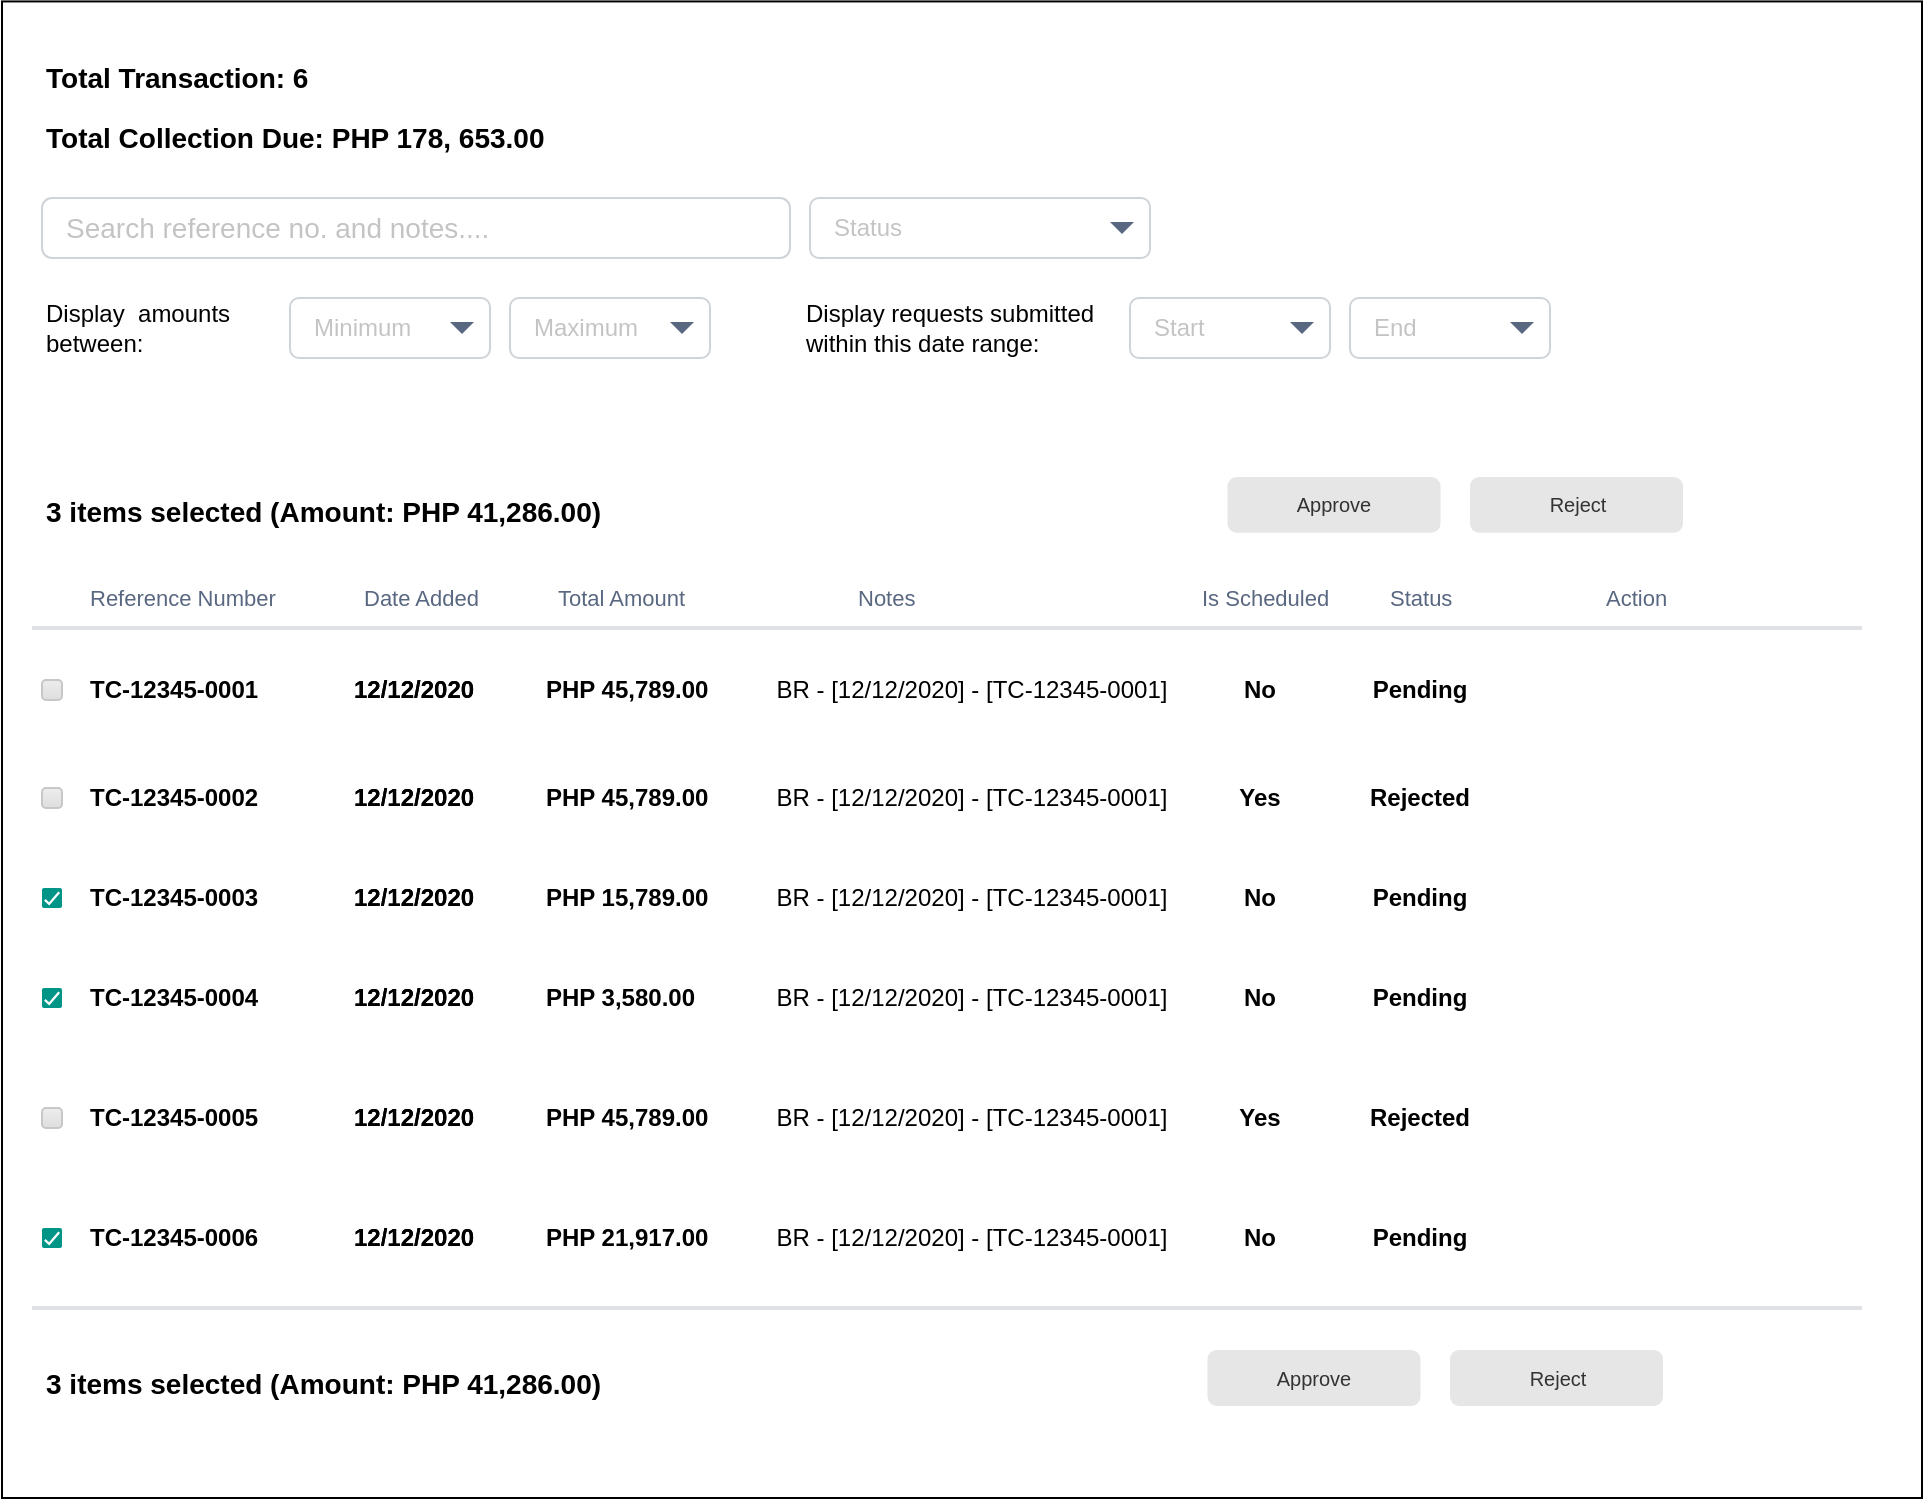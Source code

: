 <mxfile version="13.8.0" type="github" pages="4">
  <diagram id="Q-yisilWaRMRs0ZSbcxf" name="Bills Collection - Approver">
    <mxGraphModel dx="2022" dy="764" grid="1" gridSize="10" guides="1" tooltips="1" connect="1" arrows="1" fold="1" page="0" pageScale="1" pageWidth="850" pageHeight="1100" math="0" shadow="0">
      <root>
        <mxCell id="0" />
        <mxCell id="1" parent="0" />
        <mxCell id="hp7w4Ks-EYMiZ-z8thA_-2" value="" style="group" parent="1" vertex="1" connectable="0">
          <mxGeometry x="-150" y="11.72" width="960" height="748.28" as="geometry" />
        </mxCell>
        <mxCell id="hp7w4Ks-EYMiZ-z8thA_-1" value="" style="group" parent="hp7w4Ks-EYMiZ-z8thA_-2" vertex="1" connectable="0">
          <mxGeometry width="960" height="748.28" as="geometry" />
        </mxCell>
        <mxCell id="fB9JVBKdTHwXwevY102O-4" value="" style="rounded=0;whiteSpace=wrap;html=1;" parent="hp7w4Ks-EYMiZ-z8thA_-1" vertex="1">
          <mxGeometry width="960" height="748.28" as="geometry" />
        </mxCell>
        <mxCell id="fB9JVBKdTHwXwevY102O-80" value="Total Transaction: 6" style="text;html=1;strokeColor=none;fillColor=none;align=left;verticalAlign=middle;whiteSpace=wrap;rounded=0;fontStyle=1;fontSize=14;" parent="hp7w4Ks-EYMiZ-z8thA_-1" vertex="1">
          <mxGeometry x="20" y="28.28" width="144" height="20" as="geometry" />
        </mxCell>
        <mxCell id="fB9JVBKdTHwXwevY102O-81" value="Total Collection Due: PHP 178, 653.00" style="text;html=1;strokeColor=none;fillColor=none;align=left;verticalAlign=middle;whiteSpace=wrap;rounded=0;fontStyle=1;fontSize=14;" parent="hp7w4Ks-EYMiZ-z8thA_-1" vertex="1">
          <mxGeometry x="20" y="58.28" width="294" height="20" as="geometry" />
        </mxCell>
        <mxCell id="fB9JVBKdTHwXwevY102O-134" value="Reference Number" style="html=1;fillColor=none;strokeColor=none;fontSize=11;align=left;fontColor=#596780;whiteSpace=wrap;rounded=0;" parent="hp7w4Ks-EYMiZ-z8thA_-1" vertex="1">
          <mxGeometry x="42" y="288.28" width="150" height="20" as="geometry" />
        </mxCell>
        <mxCell id="fB9JVBKdTHwXwevY102O-135" value="Total Amount" style="html=1;fillColor=none;strokeColor=none;fontSize=11;align=left;fontColor=#596780;whiteSpace=wrap;rounded=0;" parent="hp7w4Ks-EYMiZ-z8thA_-1" vertex="1">
          <mxGeometry x="276" y="288.28" width="100" height="20" as="geometry" />
        </mxCell>
        <mxCell id="fB9JVBKdTHwXwevY102O-136" value="" style="shape=line;strokeWidth=2;html=1;strokeColor=#DFE1E5;resizeWidth=1;rounded=0;fillColor=none;fontSize=14;align=left;" parent="hp7w4Ks-EYMiZ-z8thA_-1" vertex="1">
          <mxGeometry x="15" y="308.28" width="915" height="10" as="geometry" />
        </mxCell>
        <mxCell id="fB9JVBKdTHwXwevY102O-164" value="Date Added" style="html=1;fillColor=none;strokeColor=none;fontSize=11;align=left;fontColor=#596780;whiteSpace=wrap;rounded=0;" parent="hp7w4Ks-EYMiZ-z8thA_-1" vertex="1">
          <mxGeometry x="179" y="288.28" width="100" height="20" as="geometry" />
        </mxCell>
        <mxCell id="fB9JVBKdTHwXwevY102O-165" value="Notes" style="html=1;fillColor=none;strokeColor=none;fontSize=11;align=left;fontColor=#596780;whiteSpace=wrap;rounded=0;" parent="hp7w4Ks-EYMiZ-z8thA_-1" vertex="1">
          <mxGeometry x="426" y="288.28" width="100" height="20" as="geometry" />
        </mxCell>
        <mxCell id="fB9JVBKdTHwXwevY102O-166" value="Is Scheduled" style="html=1;fillColor=none;strokeColor=none;fontSize=11;align=left;fontColor=#596780;whiteSpace=wrap;rounded=0;" parent="hp7w4Ks-EYMiZ-z8thA_-1" vertex="1">
          <mxGeometry x="598" y="288.28" width="74" height="20" as="geometry" />
        </mxCell>
        <mxCell id="fB9JVBKdTHwXwevY102O-167" value="Status" style="html=1;fillColor=none;strokeColor=none;fontSize=11;align=left;fontColor=#596780;whiteSpace=wrap;rounded=0;" parent="hp7w4Ks-EYMiZ-z8thA_-1" vertex="1">
          <mxGeometry x="692" y="288.28" width="40" height="20" as="geometry" />
        </mxCell>
        <mxCell id="fB9JVBKdTHwXwevY102O-169" value="" style="shape=line;strokeWidth=2;html=1;strokeColor=#DFE1E5;resizeWidth=1;rounded=0;fillColor=none;fontSize=14;align=left;" parent="hp7w4Ks-EYMiZ-z8thA_-1" vertex="1">
          <mxGeometry x="15" y="648.28" width="915" height="10" as="geometry" />
        </mxCell>
        <mxCell id="fB9JVBKdTHwXwevY102O-178" value="Action" style="html=1;fillColor=none;strokeColor=none;fontSize=11;align=left;fontColor=#596780;whiteSpace=wrap;rounded=0;" parent="hp7w4Ks-EYMiZ-z8thA_-1" vertex="1">
          <mxGeometry x="800" y="288.28" width="50" height="20" as="geometry" />
        </mxCell>
        <mxCell id="fB9JVBKdTHwXwevY102O-238" value="Reject" style="rounded=1;html=1;shadow=0;dashed=0;whiteSpace=wrap;fontSize=10;fillColor=#E6E6E6;align=center;strokeColor=#E6E6E6;fontColor=#333333;" parent="hp7w4Ks-EYMiZ-z8thA_-1" vertex="1">
          <mxGeometry x="724.5" y="674.84" width="105.5" height="26.88" as="geometry" />
        </mxCell>
        <mxCell id="AwUBtOr6If3FMIu2zdxh-1" value="Approve" style="rounded=1;html=1;shadow=0;dashed=0;whiteSpace=wrap;fontSize=10;fillColor=#E6E6E6;align=center;strokeColor=#E6E6E6;fontColor=#333333;" parent="hp7w4Ks-EYMiZ-z8thA_-1" vertex="1">
          <mxGeometry x="603.25" y="674.84" width="105.5" height="26.88" as="geometry" />
        </mxCell>
        <mxCell id="AwUBtOr6If3FMIu2zdxh-2" value="Reject" style="rounded=1;html=1;shadow=0;dashed=0;whiteSpace=wrap;fontSize=10;fillColor=#E6E6E6;align=center;strokeColor=#E6E6E6;fontColor=#333333;" parent="hp7w4Ks-EYMiZ-z8thA_-1" vertex="1">
          <mxGeometry x="734.5" y="238.28" width="105.5" height="26.88" as="geometry" />
        </mxCell>
        <mxCell id="AwUBtOr6If3FMIu2zdxh-3" value="Approve" style="rounded=1;html=1;shadow=0;dashed=0;whiteSpace=wrap;fontSize=10;fillColor=#E6E6E6;align=center;strokeColor=#E6E6E6;fontColor=#333333;" parent="hp7w4Ks-EYMiZ-z8thA_-1" vertex="1">
          <mxGeometry x="613.25" y="238.28" width="105.5" height="26.88" as="geometry" />
        </mxCell>
        <mxCell id="AwUBtOr6If3FMIu2zdxh-5" value="3 items selected (Amount: PHP 41,286.00)" style="text;html=1;strokeColor=none;fillColor=none;align=left;verticalAlign=middle;whiteSpace=wrap;rounded=0;fontStyle=1;fontSize=14;" parent="hp7w4Ks-EYMiZ-z8thA_-1" vertex="1">
          <mxGeometry x="20" y="245.16" width="310" height="20" as="geometry" />
        </mxCell>
        <mxCell id="AwUBtOr6If3FMIu2zdxh-7" value="" style="dashed=0;labelPosition=right;align=left;shape=mxgraph.gmdl.checkbox;strokeColor=none;fillColor=#009587;strokeWidth=2;" parent="hp7w4Ks-EYMiZ-z8thA_-1" vertex="1">
          <mxGeometry x="20" y="443.28" width="10" height="10" as="geometry" />
        </mxCell>
        <mxCell id="AwUBtOr6If3FMIu2zdxh-8" value="" style="dashed=0;labelPosition=right;align=left;shape=mxgraph.gmdl.checkbox;strokeColor=none;fillColor=#009587;strokeWidth=2;" parent="hp7w4Ks-EYMiZ-z8thA_-1" vertex="1">
          <mxGeometry x="20" y="493.28" width="10" height="10" as="geometry" />
        </mxCell>
        <mxCell id="AwUBtOr6If3FMIu2zdxh-9" value="" style="dashed=0;labelPosition=right;align=left;shape=mxgraph.gmdl.checkbox;strokeColor=none;fillColor=#009587;strokeWidth=2;" parent="hp7w4Ks-EYMiZ-z8thA_-1" vertex="1">
          <mxGeometry x="20" y="613.28" width="10" height="10" as="geometry" />
        </mxCell>
        <mxCell id="AwUBtOr6If3FMIu2zdxh-11" value="3 items selected (Amount: PHP 41,286.00)" style="text;html=1;strokeColor=none;fillColor=none;align=left;verticalAlign=middle;whiteSpace=wrap;rounded=0;fontStyle=1;fontSize=14;" parent="hp7w4Ks-EYMiZ-z8thA_-1" vertex="1">
          <mxGeometry x="20" y="681.72" width="310" height="20" as="geometry" />
        </mxCell>
        <mxCell id="fB9JVBKdTHwXwevY102O-10" value="Status" style="rounded=1;html=1;align=left;fontSize=12;spacingLeft=10;strokeColor=#CED4DA;fillColor=none;fontColor=#C4C4C4;" parent="hp7w4Ks-EYMiZ-z8thA_-1" vertex="1">
          <mxGeometry x="404" y="98.28" width="170" height="30" as="geometry" />
        </mxCell>
        <mxCell id="fB9JVBKdTHwXwevY102O-11" value="" style="shape=triangle;direction=south;fillColor=#596780;strokeColor=none;html=1" parent="fB9JVBKdTHwXwevY102O-10" vertex="1">
          <mxGeometry x="1" y="0.5" width="12" height="6" relative="1" as="geometry">
            <mxPoint x="-20" y="-3" as="offset" />
          </mxGeometry>
        </mxCell>
        <mxCell id="fB9JVBKdTHwXwevY102O-13" value="Search reference no. and notes...." style="html=1;shadow=0;dashed=0;shape=mxgraph.bootstrap.rrect;rSize=5;strokeColor=#CED4DA;strokeWidth=1;whiteSpace=wrap;align=left;verticalAlign=middle;spacingLeft=10;fontSize=14;fillColor=none;fontColor=#C4C4C4;" parent="hp7w4Ks-EYMiZ-z8thA_-1" vertex="1">
          <mxGeometry x="20" y="98.28" width="374" height="30" as="geometry" />
        </mxCell>
        <mxCell id="fB9JVBKdTHwXwevY102O-16" value="Minimum" style="rounded=1;html=1;align=left;fontSize=12;spacingLeft=10;strokeColor=#CED4DA;fillColor=none;fontColor=#C4C4C4;" parent="hp7w4Ks-EYMiZ-z8thA_-1" vertex="1">
          <mxGeometry x="144" y="148.28" width="100" height="30" as="geometry" />
        </mxCell>
        <mxCell id="fB9JVBKdTHwXwevY102O-17" value="" style="shape=triangle;direction=south;fillColor=#596780;strokeColor=none;html=1" parent="fB9JVBKdTHwXwevY102O-16" vertex="1">
          <mxGeometry x="1" y="0.5" width="12" height="6" relative="1" as="geometry">
            <mxPoint x="-20" y="-3" as="offset" />
          </mxGeometry>
        </mxCell>
        <mxCell id="fB9JVBKdTHwXwevY102O-19" value="Maximum" style="rounded=1;html=1;align=left;fontSize=12;spacingLeft=10;strokeColor=#CED4DA;fillColor=none;fontColor=#C4C4C4;" parent="hp7w4Ks-EYMiZ-z8thA_-1" vertex="1">
          <mxGeometry x="254" y="148.28" width="100" height="30" as="geometry" />
        </mxCell>
        <mxCell id="fB9JVBKdTHwXwevY102O-20" value="" style="shape=triangle;direction=south;fillColor=#596780;strokeColor=none;html=1" parent="fB9JVBKdTHwXwevY102O-19" vertex="1">
          <mxGeometry x="1" y="0.5" width="12" height="6" relative="1" as="geometry">
            <mxPoint x="-20" y="-3" as="offset" />
          </mxGeometry>
        </mxCell>
        <mxCell id="fB9JVBKdTHwXwevY102O-21" value="Display&amp;nbsp; amounts between:" style="text;html=1;strokeColor=none;fillColor=none;align=left;verticalAlign=middle;whiteSpace=wrap;rounded=0;" parent="hp7w4Ks-EYMiZ-z8thA_-1" vertex="1">
          <mxGeometry x="20" y="153.28" width="124" height="20" as="geometry" />
        </mxCell>
        <mxCell id="fB9JVBKdTHwXwevY102O-22" value="Start" style="rounded=1;html=1;align=left;fontSize=12;spacingLeft=10;strokeColor=#CED4DA;fillColor=none;fontColor=#C4C4C4;" parent="hp7w4Ks-EYMiZ-z8thA_-1" vertex="1">
          <mxGeometry x="564" y="148.28" width="100" height="30" as="geometry" />
        </mxCell>
        <mxCell id="fB9JVBKdTHwXwevY102O-23" value="" style="shape=triangle;direction=south;fillColor=#596780;strokeColor=none;html=1" parent="fB9JVBKdTHwXwevY102O-22" vertex="1">
          <mxGeometry x="1" y="0.5" width="12" height="6" relative="1" as="geometry">
            <mxPoint x="-20" y="-3" as="offset" />
          </mxGeometry>
        </mxCell>
        <mxCell id="fB9JVBKdTHwXwevY102O-24" value="End" style="rounded=1;html=1;align=left;fontSize=12;spacingLeft=10;strokeColor=#CED4DA;fillColor=none;fontColor=#C4C4C4;" parent="hp7w4Ks-EYMiZ-z8thA_-1" vertex="1">
          <mxGeometry x="674" y="148.28" width="100" height="30" as="geometry" />
        </mxCell>
        <mxCell id="fB9JVBKdTHwXwevY102O-25" value="" style="shape=triangle;direction=south;fillColor=#596780;strokeColor=none;html=1" parent="fB9JVBKdTHwXwevY102O-24" vertex="1">
          <mxGeometry x="1" y="0.5" width="12" height="6" relative="1" as="geometry">
            <mxPoint x="-20" y="-3" as="offset" />
          </mxGeometry>
        </mxCell>
        <mxCell id="fB9JVBKdTHwXwevY102O-26" value="Display requests submitted within this date range:" style="text;html=1;strokeColor=none;fillColor=none;align=left;verticalAlign=middle;whiteSpace=wrap;rounded=0;" parent="hp7w4Ks-EYMiZ-z8thA_-1" vertex="1">
          <mxGeometry x="400" y="153.28" width="164" height="20" as="geometry" />
        </mxCell>
        <mxCell id="fB9JVBKdTHwXwevY102O-138" value="TC-12345-0001" style="html=1;fillColor=none;strokeColor=none;fontSize=12;align=left;fontColor=#000000;whiteSpace=wrap;fontStyle=1;rounded=0;" parent="hp7w4Ks-EYMiZ-z8thA_-1" vertex="1">
          <mxGeometry x="42" y="334.28" width="110" height="20" as="geometry" />
        </mxCell>
        <mxCell id="fB9JVBKdTHwXwevY102O-176" value="12/12/2020" style="html=1;fillColor=none;strokeColor=none;fontSize=12;align=left;fontColor=#000000;whiteSpace=wrap;fontStyle=1;rounded=0;" parent="hp7w4Ks-EYMiZ-z8thA_-1" vertex="1">
          <mxGeometry x="174" y="334.28" width="110" height="20" as="geometry" />
        </mxCell>
        <mxCell id="fB9JVBKdTHwXwevY102O-177" value="PHP 45,789.00" style="html=1;fillColor=none;strokeColor=none;fontSize=12;align=left;fontColor=#000000;whiteSpace=wrap;fontStyle=1;rounded=0;" parent="hp7w4Ks-EYMiZ-z8thA_-1" vertex="1">
          <mxGeometry x="270" y="334.28" width="91" height="20" as="geometry" />
        </mxCell>
        <mxCell id="fB9JVBKdTHwXwevY102O-180" value="" style="html=1;shadow=0;dashed=0;shape=mxgraph.bootstrap.checkbox2;labelPosition=right;verticalLabelPosition=middle;align=left;verticalAlign=middle;gradientColor=#DEDEDE;fillColor=#EDEDED;checked=0;spacing=5;checkedFill=#0085FC;checkedStroke=#ffffff;rounded=0;strokeColor=#C7C7C7;strokeWidth=1;fontSize=14;" parent="hp7w4Ks-EYMiZ-z8thA_-1" vertex="1">
          <mxGeometry x="20" y="339.28" width="10" height="10" as="geometry" />
        </mxCell>
        <mxCell id="fB9JVBKdTHwXwevY102O-181" value="BR - [12/12/2020] - [TC-12345-0001]" style="html=1;fillColor=none;strokeColor=none;fontSize=12;align=center;fontColor=#000000;whiteSpace=wrap;fontStyle=0;rounded=0;" parent="hp7w4Ks-EYMiZ-z8thA_-1" vertex="1">
          <mxGeometry x="380" y="334.28" width="210" height="20" as="geometry" />
        </mxCell>
        <mxCell id="fB9JVBKdTHwXwevY102O-182" value="12/12/2020" style="html=1;fillColor=none;strokeColor=none;fontSize=12;align=left;fontColor=#000000;whiteSpace=wrap;fontStyle=1;rounded=0;" parent="hp7w4Ks-EYMiZ-z8thA_-1" vertex="1">
          <mxGeometry x="174" y="334.28" width="66" height="20" as="geometry" />
        </mxCell>
        <mxCell id="fB9JVBKdTHwXwevY102O-183" value="No" style="html=1;fillColor=none;strokeColor=none;fontSize=12;align=center;fontColor=#000000;whiteSpace=wrap;fontStyle=1;rounded=0;" parent="hp7w4Ks-EYMiZ-z8thA_-1" vertex="1">
          <mxGeometry x="612" y="334.28" width="34" height="20" as="geometry" />
        </mxCell>
        <mxCell id="fB9JVBKdTHwXwevY102O-184" value="Pending" style="html=1;fillColor=none;strokeColor=none;fontSize=12;align=center;fontColor=#000000;whiteSpace=wrap;fontStyle=1;rounded=0;" parent="hp7w4Ks-EYMiZ-z8thA_-1" vertex="1">
          <mxGeometry x="682" y="334.28" width="54" height="20" as="geometry" />
        </mxCell>
        <mxCell id="fB9JVBKdTHwXwevY102O-188" value="TC-12345-0002" style="html=1;fillColor=none;strokeColor=none;fontSize=12;align=left;fontColor=#000000;whiteSpace=wrap;fontStyle=1;rounded=0;" parent="hp7w4Ks-EYMiZ-z8thA_-1" vertex="1">
          <mxGeometry x="42" y="388.28" width="110" height="20" as="geometry" />
        </mxCell>
        <mxCell id="fB9JVBKdTHwXwevY102O-189" value="12/12/2020" style="html=1;fillColor=none;strokeColor=none;fontSize=12;align=left;fontColor=#000000;whiteSpace=wrap;fontStyle=1;rounded=0;" parent="hp7w4Ks-EYMiZ-z8thA_-1" vertex="1">
          <mxGeometry x="174" y="388.28" width="110" height="20" as="geometry" />
        </mxCell>
        <mxCell id="fB9JVBKdTHwXwevY102O-190" value="PHP 45,789.00" style="html=1;fillColor=none;strokeColor=none;fontSize=12;align=left;fontColor=#000000;whiteSpace=wrap;fontStyle=1;rounded=0;" parent="hp7w4Ks-EYMiZ-z8thA_-1" vertex="1">
          <mxGeometry x="270" y="388.28" width="91" height="20" as="geometry" />
        </mxCell>
        <mxCell id="fB9JVBKdTHwXwevY102O-191" value="" style="html=1;shadow=0;dashed=0;shape=mxgraph.bootstrap.checkbox2;labelPosition=right;verticalLabelPosition=middle;align=left;verticalAlign=middle;gradientColor=#DEDEDE;fillColor=#EDEDED;checked=0;spacing=5;checkedFill=#0085FC;checkedStroke=#ffffff;rounded=0;strokeColor=#C7C7C7;strokeWidth=1;fontSize=14;" parent="hp7w4Ks-EYMiZ-z8thA_-1" vertex="1">
          <mxGeometry x="20" y="393.28" width="10" height="10" as="geometry" />
        </mxCell>
        <mxCell id="fB9JVBKdTHwXwevY102O-193" value="12/12/2020" style="html=1;fillColor=none;strokeColor=none;fontSize=12;align=left;fontColor=#000000;whiteSpace=wrap;fontStyle=1;rounded=0;" parent="hp7w4Ks-EYMiZ-z8thA_-1" vertex="1">
          <mxGeometry x="174" y="388.28" width="66" height="20" as="geometry" />
        </mxCell>
        <mxCell id="fB9JVBKdTHwXwevY102O-194" value="Yes" style="html=1;fillColor=none;strokeColor=none;fontSize=12;align=center;fontColor=#000000;whiteSpace=wrap;fontStyle=1;rounded=0;" parent="hp7w4Ks-EYMiZ-z8thA_-1" vertex="1">
          <mxGeometry x="612" y="388.28" width="34" height="20" as="geometry" />
        </mxCell>
        <mxCell id="fB9JVBKdTHwXwevY102O-195" value="Rejected" style="html=1;fillColor=none;strokeColor=none;fontSize=12;align=center;fontColor=#000000;whiteSpace=wrap;fontStyle=1;rounded=0;" parent="hp7w4Ks-EYMiZ-z8thA_-1" vertex="1">
          <mxGeometry x="682" y="388.28" width="54" height="20" as="geometry" />
        </mxCell>
        <mxCell id="fB9JVBKdTHwXwevY102O-199" value="TC-12345-0003" style="html=1;fillColor=none;strokeColor=none;fontSize=12;align=left;fontColor=#000000;whiteSpace=wrap;fontStyle=1;rounded=0;" parent="hp7w4Ks-EYMiZ-z8thA_-1" vertex="1">
          <mxGeometry x="42" y="438.28" width="110" height="20" as="geometry" />
        </mxCell>
        <mxCell id="fB9JVBKdTHwXwevY102O-200" value="12/12/2020" style="html=1;fillColor=none;strokeColor=none;fontSize=12;align=left;fontColor=#000000;whiteSpace=wrap;fontStyle=1;rounded=0;" parent="hp7w4Ks-EYMiZ-z8thA_-1" vertex="1">
          <mxGeometry x="174" y="438.28" width="110" height="20" as="geometry" />
        </mxCell>
        <mxCell id="fB9JVBKdTHwXwevY102O-201" value="PHP 15,789.00" style="html=1;fillColor=none;strokeColor=none;fontSize=12;align=left;fontColor=#000000;whiteSpace=wrap;fontStyle=1;rounded=0;" parent="hp7w4Ks-EYMiZ-z8thA_-1" vertex="1">
          <mxGeometry x="270" y="438.28" width="91" height="20" as="geometry" />
        </mxCell>
        <mxCell id="fB9JVBKdTHwXwevY102O-204" value="12/12/2020" style="html=1;fillColor=none;strokeColor=none;fontSize=12;align=left;fontColor=#000000;whiteSpace=wrap;fontStyle=1;rounded=0;" parent="hp7w4Ks-EYMiZ-z8thA_-1" vertex="1">
          <mxGeometry x="174" y="438.28" width="66" height="20" as="geometry" />
        </mxCell>
        <mxCell id="fB9JVBKdTHwXwevY102O-205" value="No" style="html=1;fillColor=none;strokeColor=none;fontSize=12;align=center;fontColor=#000000;whiteSpace=wrap;fontStyle=1;rounded=0;" parent="hp7w4Ks-EYMiZ-z8thA_-1" vertex="1">
          <mxGeometry x="612" y="438.28" width="34" height="20" as="geometry" />
        </mxCell>
        <mxCell id="fB9JVBKdTHwXwevY102O-206" value="Pending" style="html=1;fillColor=none;strokeColor=none;fontSize=12;align=center;fontColor=#000000;whiteSpace=wrap;fontStyle=1;rounded=0;" parent="hp7w4Ks-EYMiZ-z8thA_-1" vertex="1">
          <mxGeometry x="682" y="438.28" width="54" height="20" as="geometry" />
        </mxCell>
        <mxCell id="fB9JVBKdTHwXwevY102O-209" value="TC-12345-0004" style="html=1;fillColor=none;strokeColor=none;fontSize=12;align=left;fontColor=#000000;whiteSpace=wrap;fontStyle=1;rounded=0;" parent="hp7w4Ks-EYMiZ-z8thA_-1" vertex="1">
          <mxGeometry x="42" y="488.28" width="110" height="20" as="geometry" />
        </mxCell>
        <mxCell id="fB9JVBKdTHwXwevY102O-210" value="12/12/2020" style="html=1;fillColor=none;strokeColor=none;fontSize=12;align=left;fontColor=#000000;whiteSpace=wrap;fontStyle=1;rounded=0;" parent="hp7w4Ks-EYMiZ-z8thA_-1" vertex="1">
          <mxGeometry x="174" y="488.28" width="110" height="20" as="geometry" />
        </mxCell>
        <mxCell id="fB9JVBKdTHwXwevY102O-211" value="PHP 3,580.00" style="html=1;fillColor=none;strokeColor=none;fontSize=12;align=left;fontColor=#000000;whiteSpace=wrap;fontStyle=1;rounded=0;" parent="hp7w4Ks-EYMiZ-z8thA_-1" vertex="1">
          <mxGeometry x="270" y="488.28" width="91" height="20" as="geometry" />
        </mxCell>
        <mxCell id="fB9JVBKdTHwXwevY102O-214" value="12/12/2020" style="html=1;fillColor=none;strokeColor=none;fontSize=12;align=left;fontColor=#000000;whiteSpace=wrap;fontStyle=1;rounded=0;" parent="hp7w4Ks-EYMiZ-z8thA_-1" vertex="1">
          <mxGeometry x="174" y="488.28" width="66" height="20" as="geometry" />
        </mxCell>
        <mxCell id="fB9JVBKdTHwXwevY102O-215" value="No" style="html=1;fillColor=none;strokeColor=none;fontSize=12;align=center;fontColor=#000000;whiteSpace=wrap;fontStyle=1;rounded=0;" parent="hp7w4Ks-EYMiZ-z8thA_-1" vertex="1">
          <mxGeometry x="612" y="488.28" width="34" height="20" as="geometry" />
        </mxCell>
        <mxCell id="fB9JVBKdTHwXwevY102O-216" value="Pending" style="html=1;fillColor=none;strokeColor=none;fontSize=12;align=center;fontColor=#000000;whiteSpace=wrap;fontStyle=1;rounded=0;" parent="hp7w4Ks-EYMiZ-z8thA_-1" vertex="1">
          <mxGeometry x="682" y="488.28" width="54" height="20" as="geometry" />
        </mxCell>
        <mxCell id="fB9JVBKdTHwXwevY102O-219" value="TC-12345-0005" style="html=1;fillColor=none;strokeColor=none;fontSize=12;align=left;fontColor=#000000;whiteSpace=wrap;fontStyle=1;rounded=0;" parent="hp7w4Ks-EYMiZ-z8thA_-1" vertex="1">
          <mxGeometry x="42" y="548.28" width="110" height="20" as="geometry" />
        </mxCell>
        <mxCell id="fB9JVBKdTHwXwevY102O-220" value="12/12/2020" style="html=1;fillColor=none;strokeColor=none;fontSize=12;align=left;fontColor=#000000;whiteSpace=wrap;fontStyle=1;rounded=0;" parent="hp7w4Ks-EYMiZ-z8thA_-1" vertex="1">
          <mxGeometry x="174" y="548.28" width="110" height="20" as="geometry" />
        </mxCell>
        <mxCell id="fB9JVBKdTHwXwevY102O-221" value="PHP 45,789.00" style="html=1;fillColor=none;strokeColor=none;fontSize=12;align=left;fontColor=#000000;whiteSpace=wrap;fontStyle=1;rounded=0;" parent="hp7w4Ks-EYMiZ-z8thA_-1" vertex="1">
          <mxGeometry x="270" y="548.28" width="91" height="20" as="geometry" />
        </mxCell>
        <mxCell id="fB9JVBKdTHwXwevY102O-222" value="" style="html=1;shadow=0;dashed=0;shape=mxgraph.bootstrap.checkbox2;labelPosition=right;verticalLabelPosition=middle;align=left;verticalAlign=middle;gradientColor=#DEDEDE;fillColor=#EDEDED;checked=0;spacing=5;checkedFill=#0085FC;checkedStroke=#ffffff;rounded=0;strokeColor=#C7C7C7;strokeWidth=1;fontSize=14;" parent="hp7w4Ks-EYMiZ-z8thA_-1" vertex="1">
          <mxGeometry x="20" y="553.28" width="10" height="10" as="geometry" />
        </mxCell>
        <mxCell id="fB9JVBKdTHwXwevY102O-224" value="12/12/2020" style="html=1;fillColor=none;strokeColor=none;fontSize=12;align=left;fontColor=#000000;whiteSpace=wrap;fontStyle=1;rounded=0;" parent="hp7w4Ks-EYMiZ-z8thA_-1" vertex="1">
          <mxGeometry x="174" y="548.28" width="66" height="20" as="geometry" />
        </mxCell>
        <mxCell id="fB9JVBKdTHwXwevY102O-225" value="Yes" style="html=1;fillColor=none;strokeColor=none;fontSize=12;align=center;fontColor=#000000;whiteSpace=wrap;fontStyle=1;rounded=0;" parent="hp7w4Ks-EYMiZ-z8thA_-1" vertex="1">
          <mxGeometry x="612" y="548.28" width="34" height="20" as="geometry" />
        </mxCell>
        <mxCell id="fB9JVBKdTHwXwevY102O-226" value="Rejected" style="html=1;fillColor=none;strokeColor=none;fontSize=12;align=center;fontColor=#000000;whiteSpace=wrap;fontStyle=1;rounded=0;" parent="hp7w4Ks-EYMiZ-z8thA_-1" vertex="1">
          <mxGeometry x="682" y="548.28" width="54" height="20" as="geometry" />
        </mxCell>
        <mxCell id="fB9JVBKdTHwXwevY102O-229" value="TC-12345-0006" style="html=1;fillColor=none;strokeColor=none;fontSize=12;align=left;fontColor=#000000;whiteSpace=wrap;fontStyle=1;rounded=0;" parent="hp7w4Ks-EYMiZ-z8thA_-1" vertex="1">
          <mxGeometry x="42" y="608.28" width="110" height="20" as="geometry" />
        </mxCell>
        <mxCell id="fB9JVBKdTHwXwevY102O-230" value="12/12/2020" style="html=1;fillColor=none;strokeColor=none;fontSize=12;align=left;fontColor=#000000;whiteSpace=wrap;fontStyle=1;rounded=0;" parent="hp7w4Ks-EYMiZ-z8thA_-1" vertex="1">
          <mxGeometry x="174" y="608.28" width="110" height="20" as="geometry" />
        </mxCell>
        <mxCell id="fB9JVBKdTHwXwevY102O-231" value="PHP 21,917.00" style="html=1;fillColor=none;strokeColor=none;fontSize=12;align=left;fontColor=#000000;whiteSpace=wrap;fontStyle=1;rounded=0;" parent="hp7w4Ks-EYMiZ-z8thA_-1" vertex="1">
          <mxGeometry x="270" y="608.28" width="91" height="20" as="geometry" />
        </mxCell>
        <mxCell id="fB9JVBKdTHwXwevY102O-234" value="12/12/2020" style="html=1;fillColor=none;strokeColor=none;fontSize=12;align=left;fontColor=#000000;whiteSpace=wrap;fontStyle=1;rounded=0;" parent="hp7w4Ks-EYMiZ-z8thA_-1" vertex="1">
          <mxGeometry x="174" y="608.28" width="66" height="20" as="geometry" />
        </mxCell>
        <mxCell id="fB9JVBKdTHwXwevY102O-235" value="No" style="html=1;fillColor=none;strokeColor=none;fontSize=12;align=center;fontColor=#000000;whiteSpace=wrap;fontStyle=1;rounded=0;" parent="hp7w4Ks-EYMiZ-z8thA_-1" vertex="1">
          <mxGeometry x="612" y="608.28" width="34" height="20" as="geometry" />
        </mxCell>
        <mxCell id="fB9JVBKdTHwXwevY102O-236" value="Pending" style="html=1;fillColor=none;strokeColor=none;fontSize=12;align=center;fontColor=#000000;whiteSpace=wrap;fontStyle=1;rounded=0;" parent="hp7w4Ks-EYMiZ-z8thA_-1" vertex="1">
          <mxGeometry x="682" y="608.28" width="54" height="20" as="geometry" />
        </mxCell>
        <mxCell id="GiFUiDwEfZg7q5TuVLTI-3" value="BR - [12/12/2020] - [TC-12345-0001]" style="html=1;fillColor=none;strokeColor=none;fontSize=12;align=center;fontColor=#000000;whiteSpace=wrap;fontStyle=0;rounded=0;" parent="hp7w4Ks-EYMiZ-z8thA_-1" vertex="1">
          <mxGeometry x="380" y="388.28" width="210" height="20" as="geometry" />
        </mxCell>
        <mxCell id="GiFUiDwEfZg7q5TuVLTI-4" value="BR - [12/12/2020] - [TC-12345-0001]" style="html=1;fillColor=none;strokeColor=none;fontSize=12;align=center;fontColor=#000000;whiteSpace=wrap;fontStyle=0;rounded=0;" parent="hp7w4Ks-EYMiZ-z8thA_-1" vertex="1">
          <mxGeometry x="380" y="438.28" width="210" height="20" as="geometry" />
        </mxCell>
        <mxCell id="GiFUiDwEfZg7q5TuVLTI-5" value="BR - [12/12/2020] - [TC-12345-0001]" style="html=1;fillColor=none;strokeColor=none;fontSize=12;align=center;fontColor=#000000;whiteSpace=wrap;fontStyle=0;rounded=0;" parent="hp7w4Ks-EYMiZ-z8thA_-1" vertex="1">
          <mxGeometry x="380" y="488.28" width="210" height="20" as="geometry" />
        </mxCell>
        <mxCell id="GiFUiDwEfZg7q5TuVLTI-6" value="BR - [12/12/2020] - [TC-12345-0001]" style="html=1;fillColor=none;strokeColor=none;fontSize=12;align=center;fontColor=#000000;whiteSpace=wrap;fontStyle=0;rounded=0;" parent="hp7w4Ks-EYMiZ-z8thA_-1" vertex="1">
          <mxGeometry x="380" y="548.28" width="210" height="20" as="geometry" />
        </mxCell>
        <mxCell id="GiFUiDwEfZg7q5TuVLTI-7" value="BR - [12/12/2020] - [TC-12345-0001]" style="html=1;fillColor=none;strokeColor=none;fontSize=12;align=center;fontColor=#000000;whiteSpace=wrap;fontStyle=0;rounded=0;" parent="hp7w4Ks-EYMiZ-z8thA_-1" vertex="1">
          <mxGeometry x="380" y="608.28" width="210" height="20" as="geometry" />
        </mxCell>
        <mxCell id="GiFUiDwEfZg7q5TuVLTI-9" value="" style="shape=image;html=1;verticalAlign=top;verticalLabelPosition=bottom;labelBackgroundColor=#ffffff;imageAspect=0;aspect=fixed;image=https://cdn3.iconfinder.com/data/icons/basic-web-elements/48/download-128.png;rounded=0;strokeColor=#000000;strokeWidth=1;fillColor=#688F52;fontSize=14;fontColor=#C4C4C4;align=center;" parent="hp7w4Ks-EYMiZ-z8thA_-1" vertex="1">
          <mxGeometry x="810.5" y="325.28" width="29" height="29" as="geometry" />
        </mxCell>
        <mxCell id="GiFUiDwEfZg7q5TuVLTI-11" value="" style="shape=image;html=1;verticalAlign=top;verticalLabelPosition=bottom;labelBackgroundColor=#ffffff;imageAspect=0;aspect=fixed;image=https://cdn3.iconfinder.com/data/icons/basic-web-elements/48/download-128.png;rounded=0;strokeColor=#000000;strokeWidth=1;fillColor=#688F52;fontSize=14;fontColor=#C4C4C4;align=center;" parent="hp7w4Ks-EYMiZ-z8thA_-1" vertex="1">
          <mxGeometry x="810.5" y="379.28" width="29" height="29" as="geometry" />
        </mxCell>
        <mxCell id="GiFUiDwEfZg7q5TuVLTI-12" value="" style="shape=image;html=1;verticalAlign=top;verticalLabelPosition=bottom;labelBackgroundColor=#ffffff;imageAspect=0;aspect=fixed;image=https://cdn3.iconfinder.com/data/icons/basic-web-elements/48/download-128.png;rounded=0;strokeColor=#000000;strokeWidth=1;fillColor=#688F52;fontSize=14;fontColor=#C4C4C4;align=center;" parent="hp7w4Ks-EYMiZ-z8thA_-1" vertex="1">
          <mxGeometry x="810.5" y="429.28" width="29" height="29" as="geometry" />
        </mxCell>
        <mxCell id="GiFUiDwEfZg7q5TuVLTI-13" value="" style="shape=image;html=1;verticalAlign=top;verticalLabelPosition=bottom;labelBackgroundColor=#ffffff;imageAspect=0;aspect=fixed;image=https://cdn3.iconfinder.com/data/icons/basic-web-elements/48/download-128.png;rounded=0;strokeColor=#000000;strokeWidth=1;fillColor=#688F52;fontSize=14;fontColor=#C4C4C4;align=center;" parent="hp7w4Ks-EYMiZ-z8thA_-1" vertex="1">
          <mxGeometry x="811" y="479.28" width="29" height="29" as="geometry" />
        </mxCell>
        <mxCell id="GiFUiDwEfZg7q5TuVLTI-14" value="" style="shape=image;html=1;verticalAlign=top;verticalLabelPosition=bottom;labelBackgroundColor=#ffffff;imageAspect=0;aspect=fixed;image=https://cdn3.iconfinder.com/data/icons/basic-web-elements/48/download-128.png;rounded=0;strokeColor=#000000;strokeWidth=1;fillColor=#688F52;fontSize=14;fontColor=#C4C4C4;align=center;" parent="hp7w4Ks-EYMiZ-z8thA_-1" vertex="1">
          <mxGeometry x="810.5" y="539.28" width="29" height="29" as="geometry" />
        </mxCell>
        <mxCell id="GiFUiDwEfZg7q5TuVLTI-15" value="" style="shape=image;html=1;verticalAlign=top;verticalLabelPosition=bottom;labelBackgroundColor=#ffffff;imageAspect=0;aspect=fixed;image=https://cdn3.iconfinder.com/data/icons/basic-web-elements/48/download-128.png;rounded=0;strokeColor=#000000;strokeWidth=1;fillColor=#688F52;fontSize=14;fontColor=#C4C4C4;align=center;" parent="hp7w4Ks-EYMiZ-z8thA_-1" vertex="1">
          <mxGeometry x="810.5" y="599.28" width="29" height="29" as="geometry" />
        </mxCell>
      </root>
    </mxGraphModel>
  </diagram>
  <diagram id="fKQovA9FEBCto5yDDUpR" name="Contact Management">
    <mxGraphModel dx="1382" dy="764" grid="1" gridSize="10" guides="1" tooltips="1" connect="1" arrows="1" fold="1" page="0" pageScale="1" pageWidth="850" pageHeight="1100" math="0" shadow="0">
      <root>
        <mxCell id="eOtVbwVf-g6T9IExGPTB-0" />
        <mxCell id="eOtVbwVf-g6T9IExGPTB-1" parent="eOtVbwVf-g6T9IExGPTB-0" />
        <mxCell id="GC5fosCH1emPPrhWeERS-0" value="" style="group" vertex="1" connectable="0" parent="eOtVbwVf-g6T9IExGPTB-1">
          <mxGeometry x="90" y="60" width="923.5" height="640" as="geometry" />
        </mxCell>
        <mxCell id="laihbp4shjf3b1vBWFsZ-1" value="" style="group" parent="GC5fosCH1emPPrhWeERS-0" vertex="1" connectable="0">
          <mxGeometry width="923.5" height="640" as="geometry" />
        </mxCell>
        <mxCell id="7scjvrl678XsziXBGYkP-115" value="" style="rounded=0;whiteSpace=wrap;html=1;strokeColor=#000000;strokeWidth=1;fillColor=#ffffff;fontSize=14;fontColor=#4FBEFF;align=center;" parent="laihbp4shjf3b1vBWFsZ-1" vertex="1">
          <mxGeometry width="923.5" height="640" as="geometry" />
        </mxCell>
        <mxCell id="7scjvrl678XsziXBGYkP-77" value="User ID" style="html=1;fillColor=none;strokeColor=none;fontSize=11;align=left;fontColor=#596780;whiteSpace=wrap;rounded=0;" parent="laihbp4shjf3b1vBWFsZ-1" vertex="1">
          <mxGeometry x="65" y="310" width="70" height="20" as="geometry" />
        </mxCell>
        <mxCell id="7scjvrl678XsziXBGYkP-78" value="Mobile" style="html=1;fillColor=none;strokeColor=none;fontSize=11;align=left;fontColor=#596780;whiteSpace=wrap;rounded=0;" parent="laihbp4shjf3b1vBWFsZ-1" vertex="1">
          <mxGeometry x="350" y="310" width="100" height="20" as="geometry" />
        </mxCell>
        <mxCell id="7scjvrl678XsziXBGYkP-79" value="Verified" style="html=1;fillColor=none;strokeColor=none;fontSize=11;align=left;fontColor=#596780;whiteSpace=wrap;rounded=0;" parent="laihbp4shjf3b1vBWFsZ-1" vertex="1">
          <mxGeometry x="448.75" y="310" width="30" height="20" as="geometry" />
        </mxCell>
        <mxCell id="7scjvrl678XsziXBGYkP-80" value="" style="shape=line;strokeWidth=2;html=1;strokeColor=#DFE1E5;resizeWidth=1;rounded=0;fillColor=#ffffff;fontSize=14;fontColor=#4FBEFF;align=center;" parent="laihbp4shjf3b1vBWFsZ-1" vertex="1">
          <mxGeometry x="20" y="330" width="880" height="10" as="geometry" />
        </mxCell>
        <mxCell id="7scjvrl678XsziXBGYkP-114" value="" style="shape=line;strokeWidth=2;html=1;strokeColor=#DFE1E5;resizeWidth=1;rounded=0;fillColor=#ffffff;fontSize=14;fontColor=#4FBEFF;align=center;" parent="laihbp4shjf3b1vBWFsZ-1" vertex="1">
          <mxGeometry x="20" y="516" width="870" height="10" as="geometry" />
        </mxCell>
        <mxCell id="gg30P1o4848aHn6adobY-1" value="Yes" style="rounded=1;html=1;fontColor=#596780;align=left;fontSize=12;spacingLeft=10;strokeColor=#CED4DA;fillColor=none;" parent="laihbp4shjf3b1vBWFsZ-1" vertex="1">
          <mxGeometry x="500" y="140" width="100" height="30" as="geometry" />
        </mxCell>
        <mxCell id="gg30P1o4848aHn6adobY-2" value="" style="shape=triangle;direction=south;fillColor=#596780;strokeColor=none;html=1" parent="gg30P1o4848aHn6adobY-1" vertex="1">
          <mxGeometry x="1" y="0.5" width="12" height="6" relative="1" as="geometry">
            <mxPoint x="-20" y="-3" as="offset" />
          </mxGeometry>
        </mxCell>
        <mxCell id="gg30P1o4848aHn6adobY-3" value="Search user ID, name or mobile..." style="html=1;shadow=0;dashed=0;shape=mxgraph.bootstrap.rrect;rSize=5;strokeColor=#CED4DA;strokeWidth=1;whiteSpace=wrap;align=left;verticalAlign=middle;spacingLeft=10;fontSize=14;fillColor=none;fontColor=#C4C4C4;" parent="laihbp4shjf3b1vBWFsZ-1" vertex="1">
          <mxGeometry x="30" y="90" width="374" height="30" as="geometry" />
        </mxCell>
        <mxCell id="gg30P1o4848aHn6adobY-9" value="Start" style="rounded=1;html=1;fontColor=#596780;align=left;fontSize=12;spacingLeft=10;strokeColor=#CED4DA;fillColor=none;" parent="laihbp4shjf3b1vBWFsZ-1" vertex="1">
          <mxGeometry x="181" y="140" width="100" height="30" as="geometry" />
        </mxCell>
        <mxCell id="gg30P1o4848aHn6adobY-10" value="" style="shape=triangle;direction=south;fillColor=#596780;strokeColor=none;html=1" parent="gg30P1o4848aHn6adobY-9" vertex="1">
          <mxGeometry x="1" y="0.5" width="12" height="6" relative="1" as="geometry">
            <mxPoint x="-20" y="-3" as="offset" />
          </mxGeometry>
        </mxCell>
        <mxCell id="gg30P1o4848aHn6adobY-11" value="End" style="rounded=1;html=1;fontColor=#596780;align=left;fontSize=12;spacingLeft=10;strokeColor=#CED4DA;fillColor=none;" parent="laihbp4shjf3b1vBWFsZ-1" vertex="1">
          <mxGeometry x="290" y="140" width="100" height="30" as="geometry" />
        </mxCell>
        <mxCell id="gg30P1o4848aHn6adobY-12" value="" style="shape=triangle;direction=south;fillColor=#596780;strokeColor=none;html=1" parent="gg30P1o4848aHn6adobY-11" vertex="1">
          <mxGeometry x="1" y="0.5" width="12" height="6" relative="1" as="geometry">
            <mxPoint x="-20" y="-3" as="offset" />
          </mxGeometry>
        </mxCell>
        <mxCell id="gg30P1o4848aHn6adobY-13" value="Users added between:" style="text;html=1;strokeColor=none;fillColor=none;align=left;verticalAlign=middle;whiteSpace=wrap;rounded=0;" parent="laihbp4shjf3b1vBWFsZ-1" vertex="1">
          <mxGeometry x="30" y="145" width="130" height="20" as="geometry" />
        </mxCell>
        <mxCell id="gg30P1o4848aHn6adobY-14" value="Verified:" style="text;html=1;strokeColor=none;fillColor=none;align=left;verticalAlign=middle;whiteSpace=wrap;rounded=0;" parent="laihbp4shjf3b1vBWFsZ-1" vertex="1">
          <mxGeometry x="427.5" y="145" width="72.5" height="20" as="geometry" />
        </mxCell>
        <mxCell id="gg30P1o4848aHn6adobY-16" value="Name" style="html=1;fillColor=none;strokeColor=none;fontSize=11;align=left;fontColor=#596780;whiteSpace=wrap;rounded=0;" parent="laihbp4shjf3b1vBWFsZ-1" vertex="1">
          <mxGeometry x="231" y="310" width="70" height="20" as="geometry" />
        </mxCell>
        <mxCell id="7BqaMwusUJjz1zetQ012-0" value="Contact Management" style="text;html=1;strokeColor=none;fillColor=none;align=left;verticalAlign=middle;whiteSpace=wrap;rounded=0;fontStyle=1;fontSize=14;" parent="laihbp4shjf3b1vBWFsZ-1" vertex="1">
          <mxGeometry x="28" y="20" width="172" height="20" as="geometry" />
        </mxCell>
        <mxCell id="nr2Ks-4Fmz1L3S4Fy5Rc-2" value="Remove Contact" style="rounded=1;html=1;shadow=0;dashed=0;whiteSpace=wrap;fontSize=10;fillColor=#E6E6E6;align=center;strokeColor=#E6E6E6;fontColor=#333333;" parent="laihbp4shjf3b1vBWFsZ-1" vertex="1">
          <mxGeometry x="798.25" y="250" width="105.5" height="26.88" as="geometry" />
        </mxCell>
        <mxCell id="nr2Ks-4Fmz1L3S4Fy5Rc-3" value="Send Verification SMS" style="rounded=1;html=1;shadow=0;dashed=0;whiteSpace=wrap;fontSize=10;fillColor=#E6E6E6;align=center;strokeColor=#E6E6E6;fontColor=#333333;" parent="laihbp4shjf3b1vBWFsZ-1" vertex="1">
          <mxGeometry x="663.75" y="250" width="118.75" height="26.88" as="geometry" />
        </mxCell>
        <mxCell id="nr2Ks-4Fmz1L3S4Fy5Rc-15" value="" style="html=1;shadow=0;dashed=0;shape=mxgraph.bootstrap.checkbox2;labelPosition=right;verticalLabelPosition=middle;align=left;verticalAlign=middle;gradientColor=#DEDEDE;fillColor=#EDEDED;checked=0;spacing=5;checkedFill=#0085FC;checkedStroke=#ffffff;rounded=0;strokeColor=#C7C7C7;strokeWidth=1;fontSize=14;" parent="laihbp4shjf3b1vBWFsZ-1" vertex="1">
          <mxGeometry x="30" y="483" width="10" height="10" as="geometry" />
        </mxCell>
        <mxCell id="nr2Ks-4Fmz1L3S4Fy5Rc-16" value="" style="shape=mxgraph.ios7.icons.user;fillColor=#ffffff;strokeColor=#253858;rounded=0;fontSize=14;fontColor=#4FBEFF;align=center;" parent="laihbp4shjf3b1vBWFsZ-1" vertex="1">
          <mxGeometry x="160" y="474" width="24" height="24" as="geometry" />
        </mxCell>
        <mxCell id="nr2Ks-4Fmz1L3S4Fy5Rc-17" value="Chiquita Banana&lt;br&gt;&lt;span style=&quot;font-weight: normal&quot;&gt;&lt;font color=&quot;#596780&quot; style=&quot;font-size: 11px&quot;&gt;Sales and Marketing&lt;/font&gt;&lt;/span&gt;" style="html=1;fillColor=none;strokeColor=none;fontSize=12;align=left;fontColor=#000000;whiteSpace=wrap;fontStyle=1;rounded=0;" parent="laihbp4shjf3b1vBWFsZ-1" vertex="1">
          <mxGeometry x="201.5" y="470" width="129" height="30" as="geometry" />
        </mxCell>
        <mxCell id="nr2Ks-4Fmz1L3S4Fy5Rc-18" value="" style="html=1;shadow=0;dashed=0;shape=mxgraph.atlassian.checkbox;strokeColor=none;fontColor=#ffffff;align=center;verticalAlign=middle;whiteSpace=wrap;fontSize=10;fontStyle=0;html=1;rounded=0;fillColor=#688F52;" parent="laihbp4shjf3b1vBWFsZ-1" vertex="1">
          <mxGeometry x="462.75" y="477" width="16" height="16" as="geometry" />
        </mxCell>
        <mxCell id="nr2Ks-4Fmz1L3S4Fy5Rc-19" value="TC-MP-0002" style="text;html=1;strokeColor=none;fillColor=none;align=left;verticalAlign=middle;whiteSpace=wrap;rounded=0;" parent="laihbp4shjf3b1vBWFsZ-1" vertex="1">
          <mxGeometry x="55" y="478" width="80" height="20" as="geometry" />
        </mxCell>
        <mxCell id="nr2Ks-4Fmz1L3S4Fy5Rc-20" value="639091123344" style="text;html=1;strokeColor=none;fillColor=none;align=left;verticalAlign=middle;whiteSpace=wrap;rounded=0;" parent="laihbp4shjf3b1vBWFsZ-1" vertex="1">
          <mxGeometry x="340" y="476" width="80" height="20" as="geometry" />
        </mxCell>
        <mxCell id="pIcpcEsjZEfKVy1RskUd-0" value="Remove Contact" style="rounded=1;html=1;shadow=0;dashed=0;whiteSpace=wrap;fontSize=10;fillColor=#E6E6E6;align=center;strokeColor=#E6E6E6;fontColor=#333333;" parent="laihbp4shjf3b1vBWFsZ-1" vertex="1">
          <mxGeometry x="798.25" y="580" width="105.5" height="26.88" as="geometry" />
        </mxCell>
        <mxCell id="pIcpcEsjZEfKVy1RskUd-1" value="Send Verification SMS" style="rounded=1;html=1;shadow=0;dashed=0;whiteSpace=wrap;fontSize=10;fillColor=#E6E6E6;align=center;strokeColor=#E6E6E6;fontColor=#333333;" parent="laihbp4shjf3b1vBWFsZ-1" vertex="1">
          <mxGeometry x="663.75" y="580" width="118.75" height="26.88" as="geometry" />
        </mxCell>
        <mxCell id="7scjvrl678XsziXBGYkP-81" value="" style="shape=mxgraph.ios7.icons.user;fillColor=#ffffff;strokeColor=#253858;rounded=0;fontSize=14;fontColor=#4FBEFF;align=center;" parent="laihbp4shjf3b1vBWFsZ-1" vertex="1">
          <mxGeometry x="160" y="352" width="24" height="24" as="geometry" />
        </mxCell>
        <mxCell id="7scjvrl678XsziXBGYkP-82" value="Mika Hanekken&lt;br&gt;&lt;span style=&quot;font-weight: normal&quot;&gt;&lt;font color=&quot;#596780&quot; style=&quot;font-size: 11px&quot;&gt;IT - Development Team&lt;/font&gt;&lt;/span&gt;" style="html=1;fillColor=none;strokeColor=none;fontSize=12;align=left;fontColor=#000000;whiteSpace=wrap;fontStyle=1;rounded=0;" parent="laihbp4shjf3b1vBWFsZ-1" vertex="1">
          <mxGeometry x="201.5" y="348" width="129" height="30" as="geometry" />
        </mxCell>
        <mxCell id="7scjvrl678XsziXBGYkP-112" value="" style="html=1;shadow=0;dashed=0;shape=mxgraph.atlassian.checkbox;strokeColor=none;fontColor=#ffffff;align=center;verticalAlign=middle;whiteSpace=wrap;fontSize=10;fontStyle=0;html=1;rounded=0;fillColor=#688F52;" parent="laihbp4shjf3b1vBWFsZ-1" vertex="1">
          <mxGeometry x="462.75" y="355" width="16" height="16" as="geometry" />
        </mxCell>
        <mxCell id="gg30P1o4848aHn6adobY-15" value="TC-MP-0001" style="text;html=1;strokeColor=none;fillColor=none;align=left;verticalAlign=middle;whiteSpace=wrap;rounded=0;" parent="laihbp4shjf3b1vBWFsZ-1" vertex="1">
          <mxGeometry x="55" y="356" width="80" height="20" as="geometry" />
        </mxCell>
        <mxCell id="gg30P1o4848aHn6adobY-19" value="639091123311" style="text;html=1;strokeColor=none;fillColor=none;align=left;verticalAlign=middle;whiteSpace=wrap;rounded=0;" parent="laihbp4shjf3b1vBWFsZ-1" vertex="1">
          <mxGeometry x="340" y="354" width="80" height="20" as="geometry" />
        </mxCell>
        <mxCell id="Po9vbD1sa6VoGEwRG2lD-0" value="" style="dashed=0;labelPosition=right;align=left;shape=mxgraph.gmdl.checkbox;strokeColor=none;fillColor=#009587;strokeWidth=2;" parent="laihbp4shjf3b1vBWFsZ-1" vertex="1">
          <mxGeometry x="30" y="361" width="10" height="10" as="geometry" />
        </mxCell>
        <mxCell id="9Vqz9kvc-WbdnSO4fjIb-0" value="" style="html=1;shadow=0;dashed=0;shape=mxgraph.bootstrap.checkbox2;labelPosition=right;verticalLabelPosition=middle;align=left;verticalAlign=middle;gradientColor=#DEDEDE;fillColor=#EDEDED;checked=0;spacing=5;checkedFill=#0085FC;checkedStroke=#ffffff;rounded=0;strokeColor=#C7C7C7;strokeWidth=1;fontSize=14;" parent="laihbp4shjf3b1vBWFsZ-1" vertex="1">
          <mxGeometry x="30" y="403" width="10" height="10" as="geometry" />
        </mxCell>
        <mxCell id="Po9vbD1sa6VoGEwRG2lD-4" value="" style="shape=mxgraph.ios7.icons.user;fillColor=#ffffff;strokeColor=#253858;rounded=0;fontSize=14;fontColor=#4FBEFF;align=center;" parent="laihbp4shjf3b1vBWFsZ-1" vertex="1">
          <mxGeometry x="160" y="394" width="24" height="24" as="geometry" />
        </mxCell>
        <mxCell id="Po9vbD1sa6VoGEwRG2lD-5" value="Chiquita Banana&lt;br&gt;&lt;span style=&quot;font-weight: normal&quot;&gt;&lt;font color=&quot;#596780&quot; style=&quot;font-size: 11px&quot;&gt;Sales and Marketing&lt;/font&gt;&lt;/span&gt;" style="html=1;fillColor=none;strokeColor=none;fontSize=12;align=left;fontColor=#000000;whiteSpace=wrap;fontStyle=1;rounded=0;" parent="laihbp4shjf3b1vBWFsZ-1" vertex="1">
          <mxGeometry x="201.5" y="390" width="129" height="30" as="geometry" />
        </mxCell>
        <mxCell id="Po9vbD1sa6VoGEwRG2lD-6" value="" style="html=1;shadow=0;dashed=0;shape=mxgraph.atlassian.checkbox;strokeColor=none;fontColor=#ffffff;align=center;verticalAlign=middle;whiteSpace=wrap;fontSize=10;fontStyle=0;html=1;rounded=0;fillColor=#FFD966;" parent="laihbp4shjf3b1vBWFsZ-1" vertex="1">
          <mxGeometry x="462.75" y="397" width="16" height="16" as="geometry" />
        </mxCell>
        <mxCell id="Po9vbD1sa6VoGEwRG2lD-7" value="TC-MP-0002" style="text;html=1;strokeColor=none;fillColor=none;align=left;verticalAlign=middle;whiteSpace=wrap;rounded=0;" parent="laihbp4shjf3b1vBWFsZ-1" vertex="1">
          <mxGeometry x="55" y="398" width="80" height="20" as="geometry" />
        </mxCell>
        <mxCell id="Po9vbD1sa6VoGEwRG2lD-8" value="639091123344" style="text;html=1;strokeColor=none;fillColor=none;align=left;verticalAlign=middle;whiteSpace=wrap;rounded=0;" parent="laihbp4shjf3b1vBWFsZ-1" vertex="1">
          <mxGeometry x="340" y="396" width="80" height="20" as="geometry" />
        </mxCell>
        <mxCell id="nr2Ks-4Fmz1L3S4Fy5Rc-6" value="" style="html=1;shadow=0;dashed=0;shape=mxgraph.bootstrap.checkbox2;labelPosition=right;verticalLabelPosition=middle;align=left;verticalAlign=middle;gradientColor=#DEDEDE;fillColor=#EDEDED;checked=0;spacing=5;checkedFill=#0085FC;checkedStroke=#ffffff;rounded=0;strokeColor=#C7C7C7;strokeWidth=1;fontSize=14;" parent="laihbp4shjf3b1vBWFsZ-1" vertex="1">
          <mxGeometry x="30" y="443" width="10" height="10" as="geometry" />
        </mxCell>
        <mxCell id="nr2Ks-4Fmz1L3S4Fy5Rc-7" value="" style="shape=mxgraph.ios7.icons.user;fillColor=#ffffff;strokeColor=#253858;rounded=0;fontSize=14;fontColor=#4FBEFF;align=center;" parent="laihbp4shjf3b1vBWFsZ-1" vertex="1">
          <mxGeometry x="160" y="434" width="24" height="24" as="geometry" />
        </mxCell>
        <mxCell id="nr2Ks-4Fmz1L3S4Fy5Rc-8" value="Chiquita Banana&lt;br&gt;&lt;span style=&quot;font-weight: normal&quot;&gt;&lt;font color=&quot;#596780&quot; style=&quot;font-size: 11px&quot;&gt;Sales and Marketing&lt;/font&gt;&lt;/span&gt;" style="html=1;fillColor=none;strokeColor=none;fontSize=12;align=left;fontColor=#000000;whiteSpace=wrap;fontStyle=1;rounded=0;" parent="laihbp4shjf3b1vBWFsZ-1" vertex="1">
          <mxGeometry x="201.5" y="430" width="129" height="30" as="geometry" />
        </mxCell>
        <mxCell id="nr2Ks-4Fmz1L3S4Fy5Rc-10" value="TC-MP-0002" style="text;html=1;strokeColor=none;fillColor=none;align=left;verticalAlign=middle;whiteSpace=wrap;rounded=0;" parent="laihbp4shjf3b1vBWFsZ-1" vertex="1">
          <mxGeometry x="55" y="438" width="80" height="20" as="geometry" />
        </mxCell>
        <mxCell id="nr2Ks-4Fmz1L3S4Fy5Rc-11" value="639091123344" style="text;html=1;strokeColor=none;fillColor=none;align=left;verticalAlign=middle;whiteSpace=wrap;rounded=0;" parent="laihbp4shjf3b1vBWFsZ-1" vertex="1">
          <mxGeometry x="340" y="436" width="80" height="20" as="geometry" />
        </mxCell>
        <mxCell id="pIcpcEsjZEfKVy1RskUd-2" value="12/12/2020" style="text;html=1;strokeColor=none;fillColor=none;align=left;verticalAlign=middle;whiteSpace=wrap;rounded=0;" parent="laihbp4shjf3b1vBWFsZ-1" vertex="1">
          <mxGeometry x="600" y="353" width="62.5" height="20" as="geometry" />
        </mxCell>
        <mxCell id="pIcpcEsjZEfKVy1RskUd-3" value="Date Added" style="html=1;fillColor=none;strokeColor=none;fontSize=11;align=left;fontColor=#596780;whiteSpace=wrap;rounded=0;" parent="laihbp4shjf3b1vBWFsZ-1" vertex="1">
          <mxGeometry x="511.25" y="310" width="65" height="20" as="geometry" />
        </mxCell>
        <mxCell id="pIcpcEsjZEfKVy1RskUd-4" value="12/12/2020" style="text;html=1;strokeColor=none;fillColor=none;align=left;verticalAlign=middle;whiteSpace=wrap;rounded=0;" parent="laihbp4shjf3b1vBWFsZ-1" vertex="1">
          <mxGeometry x="511.25" y="394" width="62.5" height="20" as="geometry" />
        </mxCell>
        <mxCell id="pIcpcEsjZEfKVy1RskUd-5" value="12/12/2020" style="text;html=1;strokeColor=none;fillColor=none;align=left;verticalAlign=middle;whiteSpace=wrap;rounded=0;" parent="laihbp4shjf3b1vBWFsZ-1" vertex="1">
          <mxGeometry x="511.25" y="435" width="62.5" height="20" as="geometry" />
        </mxCell>
        <mxCell id="pIcpcEsjZEfKVy1RskUd-6" value="12/12/2020" style="text;html=1;strokeColor=none;fillColor=none;align=left;verticalAlign=middle;whiteSpace=wrap;rounded=0;" parent="laihbp4shjf3b1vBWFsZ-1" vertex="1">
          <mxGeometry x="601.25" y="476" width="62.5" height="20" as="geometry" />
        </mxCell>
        <mxCell id="pIcpcEsjZEfKVy1RskUd-7" value="Date Verified" style="html=1;fillColor=none;strokeColor=none;fontSize=11;align=left;fontColor=#596780;whiteSpace=wrap;rounded=0;" parent="laihbp4shjf3b1vBWFsZ-1" vertex="1">
          <mxGeometry x="690" y="310" width="90" height="20" as="geometry" />
        </mxCell>
        <mxCell id="pIcpcEsjZEfKVy1RskUd-8" value="12/12/2020" style="text;html=1;strokeColor=none;fillColor=none;align=left;verticalAlign=middle;whiteSpace=wrap;rounded=0;" parent="laihbp4shjf3b1vBWFsZ-1" vertex="1">
          <mxGeometry x="511.25" y="353" width="62.5" height="20" as="geometry" />
        </mxCell>
        <mxCell id="pIcpcEsjZEfKVy1RskUd-9" value="12/12/2020" style="text;html=1;strokeColor=none;fillColor=none;align=left;verticalAlign=middle;whiteSpace=wrap;rounded=0;" parent="laihbp4shjf3b1vBWFsZ-1" vertex="1">
          <mxGeometry x="511.25" y="476" width="62.5" height="20" as="geometry" />
        </mxCell>
        <mxCell id="pIcpcEsjZEfKVy1RskUd-10" value="Date SMS Sent" style="html=1;fillColor=none;strokeColor=none;fontSize=11;align=left;fontColor=#596780;whiteSpace=wrap;rounded=0;" parent="laihbp4shjf3b1vBWFsZ-1" vertex="1">
          <mxGeometry x="589.88" y="310" width="85.25" height="20" as="geometry" />
        </mxCell>
        <mxCell id="pIcpcEsjZEfKVy1RskUd-11" value="12/12/2020" style="text;html=1;strokeColor=none;fillColor=none;align=left;verticalAlign=middle;whiteSpace=wrap;rounded=0;" parent="laihbp4shjf3b1vBWFsZ-1" vertex="1">
          <mxGeometry x="696.12" y="352" width="62.5" height="20" as="geometry" />
        </mxCell>
        <mxCell id="ul_v-TH49OTGQww6U0Jl-0" value="12/12/2020" style="text;html=1;strokeColor=none;fillColor=none;align=left;verticalAlign=middle;whiteSpace=wrap;rounded=0;" parent="laihbp4shjf3b1vBWFsZ-1" vertex="1">
          <mxGeometry x="696.12" y="474" width="62.5" height="20" as="geometry" />
        </mxCell>
        <mxCell id="ul_v-TH49OTGQww6U0Jl-1" value="12/12/2020" style="text;html=1;strokeColor=none;fillColor=none;align=left;verticalAlign=middle;whiteSpace=wrap;rounded=0;" parent="laihbp4shjf3b1vBWFsZ-1" vertex="1">
          <mxGeometry x="600" y="393" width="62.5" height="20" as="geometry" />
        </mxCell>
        <mxCell id="ul_v-TH49OTGQww6U0Jl-2" value="" style="dashed=0;aspect=fixed;verticalLabelPosition=bottom;verticalAlign=top;align=center;shape=mxgraph.gmdl.edit;strokeColor=none;shadow=0;rounded=0;fontSize=14;fontColor=#C4C4C4;fillColor=#000000;" parent="laihbp4shjf3b1vBWFsZ-1" vertex="1">
          <mxGeometry x="800" y="352" width="20" height="20" as="geometry" />
        </mxCell>
        <mxCell id="ul_v-TH49OTGQww6U0Jl-3" value="" style="dashed=0;aspect=fixed;verticalLabelPosition=bottom;verticalAlign=top;align=center;shape=mxgraph.gmdl.edit;strokeColor=none;shadow=0;rounded=0;fontSize=14;fontColor=#C4C4C4;fillColor=#000000;" parent="laihbp4shjf3b1vBWFsZ-1" vertex="1">
          <mxGeometry x="800" y="393" width="20" height="20" as="geometry" />
        </mxCell>
        <mxCell id="ul_v-TH49OTGQww6U0Jl-4" value="" style="dashed=0;aspect=fixed;verticalLabelPosition=bottom;verticalAlign=top;align=center;shape=mxgraph.gmdl.edit;strokeColor=none;shadow=0;rounded=0;fontSize=14;fontColor=#C4C4C4;fillColor=#000000;" parent="laihbp4shjf3b1vBWFsZ-1" vertex="1">
          <mxGeometry x="800" y="434" width="20" height="20" as="geometry" />
        </mxCell>
        <mxCell id="ul_v-TH49OTGQww6U0Jl-5" value="" style="dashed=0;aspect=fixed;verticalLabelPosition=bottom;verticalAlign=top;align=center;shape=mxgraph.gmdl.edit;strokeColor=none;shadow=0;rounded=0;fontSize=14;fontColor=#C4C4C4;fillColor=#000000;" parent="laihbp4shjf3b1vBWFsZ-1" vertex="1">
          <mxGeometry x="800" y="476" width="20" height="20" as="geometry" />
        </mxCell>
        <mxCell id="ul_v-TH49OTGQww6U0Jl-6" value="" style="shape=image;html=1;verticalAlign=top;verticalLabelPosition=bottom;labelBackgroundColor=#ffffff;imageAspect=0;aspect=fixed;image=https://cdn2.iconfinder.com/data/icons/freecns-cumulus/16/519583-080_Trash-128.png;rounded=0;strokeColor=#000000;strokeWidth=1;fillColor=#688F52;fontSize=14;fontColor=#C4C4C4;align=center;" parent="laihbp4shjf3b1vBWFsZ-1" vertex="1">
          <mxGeometry x="850" y="350" width="22" height="22" as="geometry" />
        </mxCell>
        <mxCell id="ul_v-TH49OTGQww6U0Jl-7" value="" style="shape=image;html=1;verticalAlign=top;verticalLabelPosition=bottom;labelBackgroundColor=#ffffff;imageAspect=0;aspect=fixed;image=https://cdn2.iconfinder.com/data/icons/freecns-cumulus/16/519583-080_Trash-128.png;rounded=0;strokeColor=#000000;strokeWidth=1;fillColor=#688F52;fontSize=14;fontColor=#C4C4C4;align=center;" parent="laihbp4shjf3b1vBWFsZ-1" vertex="1">
          <mxGeometry x="850" y="393" width="22" height="22" as="geometry" />
        </mxCell>
        <mxCell id="ul_v-TH49OTGQww6U0Jl-8" value="" style="shape=image;html=1;verticalAlign=top;verticalLabelPosition=bottom;labelBackgroundColor=#ffffff;imageAspect=0;aspect=fixed;image=https://cdn2.iconfinder.com/data/icons/freecns-cumulus/16/519583-080_Trash-128.png;rounded=0;strokeColor=#000000;strokeWidth=1;fillColor=#688F52;fontSize=14;fontColor=#C4C4C4;align=center;" parent="laihbp4shjf3b1vBWFsZ-1" vertex="1">
          <mxGeometry x="850" y="434" width="22" height="22" as="geometry" />
        </mxCell>
        <mxCell id="ul_v-TH49OTGQww6U0Jl-9" value="" style="shape=image;html=1;verticalAlign=top;verticalLabelPosition=bottom;labelBackgroundColor=#ffffff;imageAspect=0;aspect=fixed;image=https://cdn2.iconfinder.com/data/icons/freecns-cumulus/16/519583-080_Trash-128.png;rounded=0;strokeColor=#000000;strokeWidth=1;fillColor=#688F52;fontSize=14;fontColor=#C4C4C4;align=center;" parent="laihbp4shjf3b1vBWFsZ-1" vertex="1">
          <mxGeometry x="850" y="474" width="22" height="22" as="geometry" />
        </mxCell>
        <mxCell id="R2RJeLljWd0dtIsdgwKR-0" value="Import from file..." style="rounded=1;html=1;shadow=0;dashed=0;whiteSpace=wrap;fontSize=10;fillColor=#E6E6E6;align=center;strokeColor=#E6E6E6;fontColor=#333333;" parent="laihbp4shjf3b1vBWFsZ-1" vertex="1">
          <mxGeometry x="798.25" y="141.56" width="105.5" height="26.88" as="geometry" />
        </mxCell>
        <mxCell id="laihbp4shjf3b1vBWFsZ-0" value="" style="shape=image;html=1;verticalAlign=top;verticalLabelPosition=bottom;labelBackgroundColor=#ffffff;imageAspect=0;aspect=fixed;image=https://cdn4.iconfinder.com/data/icons/the-weather-is-nice-today/64/weather_48-128.png;rounded=0;strokeColor=#000000;strokeWidth=1;fillColor=#000000;fontSize=14;fontColor=#C4C4C4;align=center;" parent="laihbp4shjf3b1vBWFsZ-1" vertex="1">
          <mxGeometry x="455.75" y="430" width="30" height="30" as="geometry" />
        </mxCell>
      </root>
    </mxGraphModel>
  </diagram>
  <diagram id="3-bfLivQ7JCu014vHFn1" name="Modal - Send SMS Verification">
    <mxGraphModel dx="1352" dy="637" grid="1" gridSize="10" guides="1" tooltips="1" connect="1" arrows="1" fold="1" page="0" pageScale="1" pageWidth="850" pageHeight="1100" math="0" shadow="0">
      <root>
        <mxCell id="Bf97I8a821NWNEX8mlfG-0" />
        <mxCell id="Bf97I8a821NWNEX8mlfG-1" parent="Bf97I8a821NWNEX8mlfG-0" />
        <mxCell id="1lGU5wvgrLbAMqMkiTYZ-83" value="" style="group" vertex="1" connectable="0" parent="Bf97I8a821NWNEX8mlfG-1">
          <mxGeometry x="90" y="60" width="930" height="640" as="geometry" />
        </mxCell>
        <mxCell id="1lGU5wvgrLbAMqMkiTYZ-1" value="" style="group" vertex="1" connectable="0" parent="1lGU5wvgrLbAMqMkiTYZ-83">
          <mxGeometry width="930" height="640" as="geometry" />
        </mxCell>
        <mxCell id="1lGU5wvgrLbAMqMkiTYZ-2" value="" style="rounded=0;whiteSpace=wrap;html=1;strokeColor=#000000;strokeWidth=1;fillColor=#ffffff;fontSize=14;fontColor=#4FBEFF;align=center;" vertex="1" parent="1lGU5wvgrLbAMqMkiTYZ-1">
          <mxGeometry width="923.5" height="640" as="geometry" />
        </mxCell>
        <mxCell id="1lGU5wvgrLbAMqMkiTYZ-3" value="User ID" style="html=1;fillColor=none;strokeColor=none;fontSize=11;align=left;fontColor=#596780;whiteSpace=wrap;rounded=0;" vertex="1" parent="1lGU5wvgrLbAMqMkiTYZ-1">
          <mxGeometry x="65" y="310" width="70" height="20" as="geometry" />
        </mxCell>
        <mxCell id="1lGU5wvgrLbAMqMkiTYZ-4" value="Mobile" style="html=1;fillColor=none;strokeColor=none;fontSize=11;align=left;fontColor=#596780;whiteSpace=wrap;rounded=0;" vertex="1" parent="1lGU5wvgrLbAMqMkiTYZ-1">
          <mxGeometry x="350" y="310" width="100" height="20" as="geometry" />
        </mxCell>
        <mxCell id="1lGU5wvgrLbAMqMkiTYZ-5" value="Verified" style="html=1;fillColor=none;strokeColor=none;fontSize=11;align=left;fontColor=#596780;whiteSpace=wrap;rounded=0;" vertex="1" parent="1lGU5wvgrLbAMqMkiTYZ-1">
          <mxGeometry x="448.75" y="310" width="30" height="20" as="geometry" />
        </mxCell>
        <mxCell id="1lGU5wvgrLbAMqMkiTYZ-6" value="" style="shape=line;strokeWidth=2;html=1;strokeColor=#DFE1E5;resizeWidth=1;rounded=0;fillColor=#ffffff;fontSize=14;fontColor=#4FBEFF;align=center;" vertex="1" parent="1lGU5wvgrLbAMqMkiTYZ-1">
          <mxGeometry x="20" y="330" width="880" height="10" as="geometry" />
        </mxCell>
        <mxCell id="1lGU5wvgrLbAMqMkiTYZ-7" value="" style="shape=line;strokeWidth=2;html=1;strokeColor=#DFE1E5;resizeWidth=1;rounded=0;fillColor=#ffffff;fontSize=14;fontColor=#4FBEFF;align=center;" vertex="1" parent="1lGU5wvgrLbAMqMkiTYZ-1">
          <mxGeometry x="20" y="516" width="870" height="10" as="geometry" />
        </mxCell>
        <mxCell id="1lGU5wvgrLbAMqMkiTYZ-8" value="Yes" style="rounded=1;html=1;fontColor=#596780;align=left;fontSize=12;spacingLeft=10;strokeColor=#CED4DA;fillColor=none;" vertex="1" parent="1lGU5wvgrLbAMqMkiTYZ-1">
          <mxGeometry x="500" y="140" width="100" height="30" as="geometry" />
        </mxCell>
        <mxCell id="1lGU5wvgrLbAMqMkiTYZ-9" value="" style="shape=triangle;direction=south;fillColor=#596780;strokeColor=none;html=1" vertex="1" parent="1lGU5wvgrLbAMqMkiTYZ-8">
          <mxGeometry x="1" y="0.5" width="12" height="6" relative="1" as="geometry">
            <mxPoint x="-20" y="-3" as="offset" />
          </mxGeometry>
        </mxCell>
        <mxCell id="1lGU5wvgrLbAMqMkiTYZ-10" value="Search user ID, name or mobile..." style="html=1;shadow=0;dashed=0;shape=mxgraph.bootstrap.rrect;rSize=5;strokeColor=#CED4DA;strokeWidth=1;whiteSpace=wrap;align=left;verticalAlign=middle;spacingLeft=10;fontSize=14;fillColor=none;fontColor=#C4C4C4;" vertex="1" parent="1lGU5wvgrLbAMqMkiTYZ-1">
          <mxGeometry x="30" y="90" width="374" height="30" as="geometry" />
        </mxCell>
        <mxCell id="1lGU5wvgrLbAMqMkiTYZ-11" value="Start" style="rounded=1;html=1;fontColor=#596780;align=left;fontSize=12;spacingLeft=10;strokeColor=#CED4DA;fillColor=none;" vertex="1" parent="1lGU5wvgrLbAMqMkiTYZ-1">
          <mxGeometry x="181" y="140" width="100" height="40" as="geometry" />
        </mxCell>
        <mxCell id="1lGU5wvgrLbAMqMkiTYZ-12" value="" style="shape=triangle;direction=south;fillColor=#596780;strokeColor=none;html=1" vertex="1" parent="1lGU5wvgrLbAMqMkiTYZ-11">
          <mxGeometry x="1" y="0.5" width="12" height="6" relative="1" as="geometry">
            <mxPoint x="-20" y="-3" as="offset" />
          </mxGeometry>
        </mxCell>
        <mxCell id="1lGU5wvgrLbAMqMkiTYZ-13" value="End" style="rounded=1;html=1;fontColor=#596780;align=left;fontSize=12;spacingLeft=10;strokeColor=#CED4DA;fillColor=none;" vertex="1" parent="1lGU5wvgrLbAMqMkiTYZ-1">
          <mxGeometry x="290" y="140" width="100" height="30" as="geometry" />
        </mxCell>
        <mxCell id="1lGU5wvgrLbAMqMkiTYZ-14" value="" style="shape=triangle;direction=south;fillColor=#596780;strokeColor=none;html=1" vertex="1" parent="1lGU5wvgrLbAMqMkiTYZ-13">
          <mxGeometry x="1" y="0.5" width="12" height="6" relative="1" as="geometry">
            <mxPoint x="-20" y="-3" as="offset" />
          </mxGeometry>
        </mxCell>
        <mxCell id="1lGU5wvgrLbAMqMkiTYZ-15" value="Users added between:" style="text;html=1;strokeColor=none;fillColor=none;align=left;verticalAlign=middle;whiteSpace=wrap;rounded=0;" vertex="1" parent="1lGU5wvgrLbAMqMkiTYZ-1">
          <mxGeometry x="30" y="145" width="130" height="20" as="geometry" />
        </mxCell>
        <mxCell id="1lGU5wvgrLbAMqMkiTYZ-16" value="Verified:" style="text;html=1;strokeColor=none;fillColor=none;align=left;verticalAlign=middle;whiteSpace=wrap;rounded=0;" vertex="1" parent="1lGU5wvgrLbAMqMkiTYZ-1">
          <mxGeometry x="427.5" y="145" width="72.5" height="20" as="geometry" />
        </mxCell>
        <mxCell id="1lGU5wvgrLbAMqMkiTYZ-17" value="Name" style="html=1;fillColor=none;strokeColor=none;fontSize=11;align=left;fontColor=#596780;whiteSpace=wrap;rounded=0;" vertex="1" parent="1lGU5wvgrLbAMqMkiTYZ-1">
          <mxGeometry x="231" y="310" width="70" height="20" as="geometry" />
        </mxCell>
        <mxCell id="1lGU5wvgrLbAMqMkiTYZ-18" value="Contact Management" style="text;html=1;strokeColor=none;fillColor=none;align=left;verticalAlign=middle;whiteSpace=wrap;rounded=0;fontStyle=1;fontSize=14;" vertex="1" parent="1lGU5wvgrLbAMqMkiTYZ-1">
          <mxGeometry x="28" y="20" width="172" height="20" as="geometry" />
        </mxCell>
        <mxCell id="1lGU5wvgrLbAMqMkiTYZ-19" value="Remove Contact" style="rounded=1;html=1;shadow=0;dashed=0;whiteSpace=wrap;fontSize=10;fillColor=#E6E6E6;align=center;strokeColor=#E6E6E6;fontColor=#333333;" vertex="1" parent="1lGU5wvgrLbAMqMkiTYZ-1">
          <mxGeometry x="798.25" y="250" width="105.5" height="26.88" as="geometry" />
        </mxCell>
        <mxCell id="1lGU5wvgrLbAMqMkiTYZ-20" value="Send Verification SMS" style="rounded=1;html=1;shadow=0;dashed=0;whiteSpace=wrap;fontSize=10;fillColor=#E6E6E6;align=center;strokeColor=#E6E6E6;fontColor=#333333;" vertex="1" parent="1lGU5wvgrLbAMqMkiTYZ-1">
          <mxGeometry x="663.75" y="250" width="118.75" height="26.88" as="geometry" />
        </mxCell>
        <mxCell id="1lGU5wvgrLbAMqMkiTYZ-21" value="" style="html=1;shadow=0;dashed=0;shape=mxgraph.bootstrap.checkbox2;labelPosition=right;verticalLabelPosition=middle;align=left;verticalAlign=middle;gradientColor=#DEDEDE;fillColor=#EDEDED;checked=0;spacing=5;checkedFill=#0085FC;checkedStroke=#ffffff;rounded=0;strokeColor=#C7C7C7;strokeWidth=1;fontSize=14;" vertex="1" parent="1lGU5wvgrLbAMqMkiTYZ-1">
          <mxGeometry x="30" y="483" width="10" height="10" as="geometry" />
        </mxCell>
        <mxCell id="1lGU5wvgrLbAMqMkiTYZ-22" value="" style="shape=mxgraph.ios7.icons.user;fillColor=#ffffff;strokeColor=#253858;rounded=0;fontSize=14;fontColor=#4FBEFF;align=center;" vertex="1" parent="1lGU5wvgrLbAMqMkiTYZ-1">
          <mxGeometry x="160" y="474" width="24" height="24" as="geometry" />
        </mxCell>
        <mxCell id="1lGU5wvgrLbAMqMkiTYZ-23" value="Chiquita Banana&lt;br&gt;&lt;span style=&quot;font-weight: normal&quot;&gt;&lt;font color=&quot;#596780&quot; style=&quot;font-size: 11px&quot;&gt;Sales and Marketing&lt;/font&gt;&lt;/span&gt;" style="html=1;fillColor=none;strokeColor=none;fontSize=12;align=left;fontColor=#000000;whiteSpace=wrap;fontStyle=1;rounded=0;" vertex="1" parent="1lGU5wvgrLbAMqMkiTYZ-1">
          <mxGeometry x="201.5" y="470" width="129" height="30" as="geometry" />
        </mxCell>
        <mxCell id="1lGU5wvgrLbAMqMkiTYZ-24" value="" style="html=1;shadow=0;dashed=0;shape=mxgraph.atlassian.checkbox;strokeColor=none;fontColor=#ffffff;align=center;verticalAlign=middle;whiteSpace=wrap;fontSize=10;fontStyle=0;html=1;rounded=0;fillColor=#688F52;" vertex="1" parent="1lGU5wvgrLbAMqMkiTYZ-1">
          <mxGeometry x="462.75" y="477" width="16" height="16" as="geometry" />
        </mxCell>
        <mxCell id="1lGU5wvgrLbAMqMkiTYZ-25" value="TC-MP-0002" style="text;html=1;strokeColor=none;fillColor=none;align=left;verticalAlign=middle;whiteSpace=wrap;rounded=0;" vertex="1" parent="1lGU5wvgrLbAMqMkiTYZ-1">
          <mxGeometry x="55" y="478" width="80" height="20" as="geometry" />
        </mxCell>
        <mxCell id="1lGU5wvgrLbAMqMkiTYZ-26" value="639091123344" style="text;html=1;strokeColor=none;fillColor=none;align=left;verticalAlign=middle;whiteSpace=wrap;rounded=0;" vertex="1" parent="1lGU5wvgrLbAMqMkiTYZ-1">
          <mxGeometry x="340" y="476" width="80" height="20" as="geometry" />
        </mxCell>
        <mxCell id="1lGU5wvgrLbAMqMkiTYZ-27" value="Remove Contact" style="rounded=1;html=1;shadow=0;dashed=0;whiteSpace=wrap;fontSize=10;fillColor=#E6E6E6;align=center;strokeColor=#E6E6E6;fontColor=#333333;" vertex="1" parent="1lGU5wvgrLbAMqMkiTYZ-1">
          <mxGeometry x="798.25" y="580" width="105.5" height="26.88" as="geometry" />
        </mxCell>
        <mxCell id="1lGU5wvgrLbAMqMkiTYZ-28" value="Send Verification SMS" style="rounded=1;html=1;shadow=0;dashed=0;whiteSpace=wrap;fontSize=10;fillColor=#E6E6E6;align=center;strokeColor=#E6E6E6;fontColor=#333333;" vertex="1" parent="1lGU5wvgrLbAMqMkiTYZ-1">
          <mxGeometry x="663.75" y="580" width="118.75" height="26.88" as="geometry" />
        </mxCell>
        <mxCell id="1lGU5wvgrLbAMqMkiTYZ-29" value="" style="shape=mxgraph.ios7.icons.user;fillColor=#ffffff;strokeColor=#253858;rounded=0;fontSize=14;fontColor=#4FBEFF;align=center;" vertex="1" parent="1lGU5wvgrLbAMqMkiTYZ-1">
          <mxGeometry x="160" y="352" width="24" height="24" as="geometry" />
        </mxCell>
        <mxCell id="1lGU5wvgrLbAMqMkiTYZ-30" value="Mika Hanekken&lt;br&gt;&lt;span style=&quot;font-weight: normal&quot;&gt;&lt;font color=&quot;#596780&quot; style=&quot;font-size: 11px&quot;&gt;IT - Development Team&lt;/font&gt;&lt;/span&gt;" style="html=1;fillColor=none;strokeColor=none;fontSize=12;align=left;fontColor=#000000;whiteSpace=wrap;fontStyle=1;rounded=0;" vertex="1" parent="1lGU5wvgrLbAMqMkiTYZ-1">
          <mxGeometry x="201.5" y="348" width="129" height="30" as="geometry" />
        </mxCell>
        <mxCell id="1lGU5wvgrLbAMqMkiTYZ-31" value="" style="html=1;shadow=0;dashed=0;shape=mxgraph.atlassian.checkbox;strokeColor=none;fontColor=#ffffff;align=center;verticalAlign=middle;whiteSpace=wrap;fontSize=10;fontStyle=0;html=1;rounded=0;fillColor=#688F52;" vertex="1" parent="1lGU5wvgrLbAMqMkiTYZ-1">
          <mxGeometry x="462.75" y="355" width="16" height="16" as="geometry" />
        </mxCell>
        <mxCell id="1lGU5wvgrLbAMqMkiTYZ-32" value="TC-MP-0001" style="text;html=1;strokeColor=none;fillColor=none;align=left;verticalAlign=middle;whiteSpace=wrap;rounded=0;" vertex="1" parent="1lGU5wvgrLbAMqMkiTYZ-1">
          <mxGeometry x="55" y="356" width="80" height="20" as="geometry" />
        </mxCell>
        <mxCell id="1lGU5wvgrLbAMqMkiTYZ-33" value="639091123311" style="text;html=1;strokeColor=none;fillColor=none;align=left;verticalAlign=middle;whiteSpace=wrap;rounded=0;" vertex="1" parent="1lGU5wvgrLbAMqMkiTYZ-1">
          <mxGeometry x="340" y="354" width="80" height="20" as="geometry" />
        </mxCell>
        <mxCell id="1lGU5wvgrLbAMqMkiTYZ-34" value="" style="dashed=0;labelPosition=right;align=left;shape=mxgraph.gmdl.checkbox;strokeColor=none;fillColor=#009587;strokeWidth=2;" vertex="1" parent="1lGU5wvgrLbAMqMkiTYZ-1">
          <mxGeometry x="30" y="361" width="10" height="10" as="geometry" />
        </mxCell>
        <mxCell id="1lGU5wvgrLbAMqMkiTYZ-35" value="" style="html=1;shadow=0;dashed=0;shape=mxgraph.bootstrap.checkbox2;labelPosition=right;verticalLabelPosition=middle;align=left;verticalAlign=middle;gradientColor=#DEDEDE;fillColor=#EDEDED;checked=0;spacing=5;checkedFill=#0085FC;checkedStroke=#ffffff;rounded=0;strokeColor=#C7C7C7;strokeWidth=1;fontSize=14;" vertex="1" parent="1lGU5wvgrLbAMqMkiTYZ-1">
          <mxGeometry x="30" y="403" width="10" height="10" as="geometry" />
        </mxCell>
        <mxCell id="1lGU5wvgrLbAMqMkiTYZ-36" value="" style="shape=mxgraph.ios7.icons.user;fillColor=#ffffff;strokeColor=#253858;rounded=0;fontSize=14;fontColor=#4FBEFF;align=center;" vertex="1" parent="1lGU5wvgrLbAMqMkiTYZ-1">
          <mxGeometry x="160" y="394" width="24" height="24" as="geometry" />
        </mxCell>
        <mxCell id="1lGU5wvgrLbAMqMkiTYZ-37" value="Chiquita Banana&lt;br&gt;&lt;span style=&quot;font-weight: normal&quot;&gt;&lt;font color=&quot;#596780&quot; style=&quot;font-size: 11px&quot;&gt;Sales and Marketing&lt;/font&gt;&lt;/span&gt;" style="html=1;fillColor=none;strokeColor=none;fontSize=12;align=left;fontColor=#000000;whiteSpace=wrap;fontStyle=1;rounded=0;" vertex="1" parent="1lGU5wvgrLbAMqMkiTYZ-1">
          <mxGeometry x="201.5" y="390" width="129" height="30" as="geometry" />
        </mxCell>
        <mxCell id="1lGU5wvgrLbAMqMkiTYZ-38" value="" style="html=1;shadow=0;dashed=0;shape=mxgraph.atlassian.checkbox;strokeColor=none;fontColor=#ffffff;align=center;verticalAlign=middle;whiteSpace=wrap;fontSize=10;fontStyle=0;html=1;rounded=0;fillColor=#FFD966;" vertex="1" parent="1lGU5wvgrLbAMqMkiTYZ-1">
          <mxGeometry x="462.75" y="397" width="16" height="16" as="geometry" />
        </mxCell>
        <mxCell id="1lGU5wvgrLbAMqMkiTYZ-39" value="TC-MP-0002" style="text;html=1;strokeColor=none;fillColor=none;align=left;verticalAlign=middle;whiteSpace=wrap;rounded=0;" vertex="1" parent="1lGU5wvgrLbAMqMkiTYZ-1">
          <mxGeometry x="55" y="398" width="80" height="20" as="geometry" />
        </mxCell>
        <mxCell id="1lGU5wvgrLbAMqMkiTYZ-40" value="639091123344" style="text;html=1;strokeColor=none;fillColor=none;align=left;verticalAlign=middle;whiteSpace=wrap;rounded=0;" vertex="1" parent="1lGU5wvgrLbAMqMkiTYZ-1">
          <mxGeometry x="340" y="396" width="80" height="20" as="geometry" />
        </mxCell>
        <mxCell id="1lGU5wvgrLbAMqMkiTYZ-41" value="" style="html=1;shadow=0;dashed=0;shape=mxgraph.bootstrap.checkbox2;labelPosition=right;verticalLabelPosition=middle;align=left;verticalAlign=middle;gradientColor=#DEDEDE;fillColor=#EDEDED;checked=0;spacing=5;checkedFill=#0085FC;checkedStroke=#ffffff;rounded=0;strokeColor=#C7C7C7;strokeWidth=1;fontSize=14;" vertex="1" parent="1lGU5wvgrLbAMqMkiTYZ-1">
          <mxGeometry x="30" y="443" width="10" height="10" as="geometry" />
        </mxCell>
        <mxCell id="1lGU5wvgrLbAMqMkiTYZ-42" value="" style="shape=mxgraph.ios7.icons.user;fillColor=#ffffff;strokeColor=#253858;rounded=0;fontSize=14;fontColor=#4FBEFF;align=center;" vertex="1" parent="1lGU5wvgrLbAMqMkiTYZ-1">
          <mxGeometry x="160" y="434" width="24" height="24" as="geometry" />
        </mxCell>
        <mxCell id="1lGU5wvgrLbAMqMkiTYZ-43" value="Chiquita Banana&lt;br&gt;&lt;span style=&quot;font-weight: normal&quot;&gt;&lt;font color=&quot;#596780&quot; style=&quot;font-size: 11px&quot;&gt;Sales and Marketing&lt;/font&gt;&lt;/span&gt;" style="html=1;fillColor=none;strokeColor=none;fontSize=12;align=left;fontColor=#000000;whiteSpace=wrap;fontStyle=1;rounded=0;" vertex="1" parent="1lGU5wvgrLbAMqMkiTYZ-1">
          <mxGeometry x="201.5" y="430" width="129" height="30" as="geometry" />
        </mxCell>
        <mxCell id="1lGU5wvgrLbAMqMkiTYZ-44" value="TC-MP-0002" style="text;html=1;strokeColor=none;fillColor=none;align=left;verticalAlign=middle;whiteSpace=wrap;rounded=0;" vertex="1" parent="1lGU5wvgrLbAMqMkiTYZ-1">
          <mxGeometry x="55" y="438" width="80" height="20" as="geometry" />
        </mxCell>
        <mxCell id="1lGU5wvgrLbAMqMkiTYZ-45" value="639091123344" style="text;html=1;strokeColor=none;fillColor=none;align=left;verticalAlign=middle;whiteSpace=wrap;rounded=0;" vertex="1" parent="1lGU5wvgrLbAMqMkiTYZ-1">
          <mxGeometry x="340" y="436" width="80" height="20" as="geometry" />
        </mxCell>
        <mxCell id="1lGU5wvgrLbAMqMkiTYZ-46" value="12/12/2020" style="text;html=1;strokeColor=none;fillColor=none;align=left;verticalAlign=middle;whiteSpace=wrap;rounded=0;" vertex="1" parent="1lGU5wvgrLbAMqMkiTYZ-1">
          <mxGeometry x="600" y="353" width="62.5" height="20" as="geometry" />
        </mxCell>
        <mxCell id="1lGU5wvgrLbAMqMkiTYZ-47" value="Date Added" style="html=1;fillColor=none;strokeColor=none;fontSize=11;align=left;fontColor=#596780;whiteSpace=wrap;rounded=0;" vertex="1" parent="1lGU5wvgrLbAMqMkiTYZ-1">
          <mxGeometry x="511.25" y="310" width="65" height="20" as="geometry" />
        </mxCell>
        <mxCell id="1lGU5wvgrLbAMqMkiTYZ-48" value="12/12/2020" style="text;html=1;strokeColor=none;fillColor=none;align=left;verticalAlign=middle;whiteSpace=wrap;rounded=0;" vertex="1" parent="1lGU5wvgrLbAMqMkiTYZ-1">
          <mxGeometry x="511.25" y="394" width="62.5" height="20" as="geometry" />
        </mxCell>
        <mxCell id="1lGU5wvgrLbAMqMkiTYZ-49" value="12/12/2020" style="text;html=1;strokeColor=none;fillColor=none;align=left;verticalAlign=middle;whiteSpace=wrap;rounded=0;" vertex="1" parent="1lGU5wvgrLbAMqMkiTYZ-1">
          <mxGeometry x="511.25" y="435" width="62.5" height="20" as="geometry" />
        </mxCell>
        <mxCell id="1lGU5wvgrLbAMqMkiTYZ-50" value="12/12/2020" style="text;html=1;strokeColor=none;fillColor=none;align=left;verticalAlign=middle;whiteSpace=wrap;rounded=0;" vertex="1" parent="1lGU5wvgrLbAMqMkiTYZ-1">
          <mxGeometry x="601.25" y="476" width="62.5" height="20" as="geometry" />
        </mxCell>
        <mxCell id="1lGU5wvgrLbAMqMkiTYZ-51" value="Date Verified" style="html=1;fillColor=none;strokeColor=none;fontSize=11;align=left;fontColor=#596780;whiteSpace=wrap;rounded=0;" vertex="1" parent="1lGU5wvgrLbAMqMkiTYZ-1">
          <mxGeometry x="690" y="310" width="90" height="20" as="geometry" />
        </mxCell>
        <mxCell id="1lGU5wvgrLbAMqMkiTYZ-52" value="12/12/2020" style="text;html=1;strokeColor=none;fillColor=none;align=left;verticalAlign=middle;whiteSpace=wrap;rounded=0;" vertex="1" parent="1lGU5wvgrLbAMqMkiTYZ-1">
          <mxGeometry x="511.25" y="353" width="62.5" height="20" as="geometry" />
        </mxCell>
        <mxCell id="1lGU5wvgrLbAMqMkiTYZ-53" value="12/12/2020" style="text;html=1;strokeColor=none;fillColor=none;align=left;verticalAlign=middle;whiteSpace=wrap;rounded=0;" vertex="1" parent="1lGU5wvgrLbAMqMkiTYZ-1">
          <mxGeometry x="511.25" y="476" width="62.5" height="20" as="geometry" />
        </mxCell>
        <mxCell id="1lGU5wvgrLbAMqMkiTYZ-54" value="Date SMS Sent" style="html=1;fillColor=none;strokeColor=none;fontSize=11;align=left;fontColor=#596780;whiteSpace=wrap;rounded=0;" vertex="1" parent="1lGU5wvgrLbAMqMkiTYZ-1">
          <mxGeometry x="589.88" y="310" width="85.25" height="20" as="geometry" />
        </mxCell>
        <mxCell id="1lGU5wvgrLbAMqMkiTYZ-55" value="12/12/2020" style="text;html=1;strokeColor=none;fillColor=none;align=left;verticalAlign=middle;whiteSpace=wrap;rounded=0;" vertex="1" parent="1lGU5wvgrLbAMqMkiTYZ-1">
          <mxGeometry x="696.12" y="352" width="62.5" height="20" as="geometry" />
        </mxCell>
        <mxCell id="1lGU5wvgrLbAMqMkiTYZ-56" value="12/12/2020" style="text;html=1;strokeColor=none;fillColor=none;align=left;verticalAlign=middle;whiteSpace=wrap;rounded=0;" vertex="1" parent="1lGU5wvgrLbAMqMkiTYZ-1">
          <mxGeometry x="696.12" y="474" width="62.5" height="20" as="geometry" />
        </mxCell>
        <mxCell id="1lGU5wvgrLbAMqMkiTYZ-57" value="12/12/2020" style="text;html=1;strokeColor=none;fillColor=none;align=left;verticalAlign=middle;whiteSpace=wrap;rounded=0;" vertex="1" parent="1lGU5wvgrLbAMqMkiTYZ-1">
          <mxGeometry x="600" y="393" width="62.5" height="20" as="geometry" />
        </mxCell>
        <mxCell id="1lGU5wvgrLbAMqMkiTYZ-58" value="" style="dashed=0;aspect=fixed;verticalLabelPosition=bottom;verticalAlign=top;align=center;shape=mxgraph.gmdl.edit;strokeColor=none;shadow=0;rounded=0;fontSize=14;fontColor=#C4C4C4;fillColor=#000000;" vertex="1" parent="1lGU5wvgrLbAMqMkiTYZ-1">
          <mxGeometry x="800" y="352" width="20" height="20" as="geometry" />
        </mxCell>
        <mxCell id="1lGU5wvgrLbAMqMkiTYZ-59" value="" style="dashed=0;aspect=fixed;verticalLabelPosition=bottom;verticalAlign=top;align=center;shape=mxgraph.gmdl.edit;strokeColor=none;shadow=0;rounded=0;fontSize=14;fontColor=#C4C4C4;fillColor=#000000;" vertex="1" parent="1lGU5wvgrLbAMqMkiTYZ-1">
          <mxGeometry x="800" y="393" width="20" height="20" as="geometry" />
        </mxCell>
        <mxCell id="1lGU5wvgrLbAMqMkiTYZ-60" value="" style="dashed=0;aspect=fixed;verticalLabelPosition=bottom;verticalAlign=top;align=center;shape=mxgraph.gmdl.edit;strokeColor=none;shadow=0;rounded=0;fontSize=14;fontColor=#C4C4C4;fillColor=#000000;" vertex="1" parent="1lGU5wvgrLbAMqMkiTYZ-1">
          <mxGeometry x="800" y="434" width="20" height="20" as="geometry" />
        </mxCell>
        <mxCell id="1lGU5wvgrLbAMqMkiTYZ-61" value="" style="dashed=0;aspect=fixed;verticalLabelPosition=bottom;verticalAlign=top;align=center;shape=mxgraph.gmdl.edit;strokeColor=none;shadow=0;rounded=0;fontSize=14;fontColor=#C4C4C4;fillColor=#000000;" vertex="1" parent="1lGU5wvgrLbAMqMkiTYZ-1">
          <mxGeometry x="800" y="476" width="20" height="20" as="geometry" />
        </mxCell>
        <mxCell id="1lGU5wvgrLbAMqMkiTYZ-62" value="" style="shape=image;html=1;verticalAlign=top;verticalLabelPosition=bottom;labelBackgroundColor=#ffffff;imageAspect=0;aspect=fixed;image=https://cdn2.iconfinder.com/data/icons/freecns-cumulus/16/519583-080_Trash-128.png;rounded=0;strokeColor=#000000;strokeWidth=1;fillColor=#688F52;fontSize=14;fontColor=#C4C4C4;align=center;" vertex="1" parent="1lGU5wvgrLbAMqMkiTYZ-1">
          <mxGeometry x="850" y="350" width="22" height="22" as="geometry" />
        </mxCell>
        <mxCell id="1lGU5wvgrLbAMqMkiTYZ-63" value="" style="shape=image;html=1;verticalAlign=top;verticalLabelPosition=bottom;labelBackgroundColor=#ffffff;imageAspect=0;aspect=fixed;image=https://cdn2.iconfinder.com/data/icons/freecns-cumulus/16/519583-080_Trash-128.png;rounded=0;strokeColor=#000000;strokeWidth=1;fillColor=#688F52;fontSize=14;fontColor=#C4C4C4;align=center;" vertex="1" parent="1lGU5wvgrLbAMqMkiTYZ-1">
          <mxGeometry x="850" y="393" width="22" height="22" as="geometry" />
        </mxCell>
        <mxCell id="1lGU5wvgrLbAMqMkiTYZ-64" value="" style="shape=image;html=1;verticalAlign=top;verticalLabelPosition=bottom;labelBackgroundColor=#ffffff;imageAspect=0;aspect=fixed;image=https://cdn2.iconfinder.com/data/icons/freecns-cumulus/16/519583-080_Trash-128.png;rounded=0;strokeColor=#000000;strokeWidth=1;fillColor=#688F52;fontSize=14;fontColor=#C4C4C4;align=center;" vertex="1" parent="1lGU5wvgrLbAMqMkiTYZ-1">
          <mxGeometry x="850" y="434" width="22" height="22" as="geometry" />
        </mxCell>
        <mxCell id="1lGU5wvgrLbAMqMkiTYZ-65" value="" style="shape=image;html=1;verticalAlign=top;verticalLabelPosition=bottom;labelBackgroundColor=#ffffff;imageAspect=0;aspect=fixed;image=https://cdn2.iconfinder.com/data/icons/freecns-cumulus/16/519583-080_Trash-128.png;rounded=0;strokeColor=#000000;strokeWidth=1;fillColor=#688F52;fontSize=14;fontColor=#C4C4C4;align=center;" vertex="1" parent="1lGU5wvgrLbAMqMkiTYZ-1">
          <mxGeometry x="850" y="474" width="22" height="22" as="geometry" />
        </mxCell>
        <mxCell id="1lGU5wvgrLbAMqMkiTYZ-66" value="Import from file..." style="rounded=1;html=1;shadow=0;dashed=0;whiteSpace=wrap;fontSize=10;fillColor=#E6E6E6;align=center;strokeColor=#E6E6E6;fontColor=#333333;" vertex="1" parent="1lGU5wvgrLbAMqMkiTYZ-1">
          <mxGeometry x="798.25" y="141.56" width="105.5" height="26.88" as="geometry" />
        </mxCell>
        <mxCell id="1lGU5wvgrLbAMqMkiTYZ-67" value="" style="shape=image;html=1;verticalAlign=top;verticalLabelPosition=bottom;labelBackgroundColor=#ffffff;imageAspect=0;aspect=fixed;image=https://cdn4.iconfinder.com/data/icons/the-weather-is-nice-today/64/weather_48-128.png;rounded=0;strokeColor=#000000;strokeWidth=1;fillColor=#000000;fontSize=14;fontColor=#C4C4C4;align=center;" vertex="1" parent="1lGU5wvgrLbAMqMkiTYZ-1">
          <mxGeometry x="455.75" y="430" width="30" height="30" as="geometry" />
        </mxCell>
        <mxCell id="1lGU5wvgrLbAMqMkiTYZ-80" value="" style="rounded=0;whiteSpace=wrap;html=1;opacity=40;fillColor=#000000;" vertex="1" parent="1lGU5wvgrLbAMqMkiTYZ-1">
          <mxGeometry width="920" height="640" as="geometry" />
        </mxCell>
        <mxCell id="1lGU5wvgrLbAMqMkiTYZ-68" value="Send SMS Verification (All Contacts)" style="html=1;rounded=1;fillColor=#ffffff;strokeColor=#DFE1E5;fontSize=20;align=left;fontColor=#000000;shadow=1;arcSize=1;whiteSpace=wrap;spacing=20;verticalAlign=top;fontStyle=1" vertex="1" parent="1lGU5wvgrLbAMqMkiTYZ-83">
          <mxGeometry x="260" y="100" width="410" height="410" as="geometry" />
        </mxCell>
        <mxCell id="1lGU5wvgrLbAMqMkiTYZ-72" value="Message" style="dashed=0;html=1;rounded=1;fillColor=none;strokeColor=none;fontSize=11;align=left;fontStyle=1;strokeWidth=2;fontColor=#596780" vertex="1" parent="1lGU5wvgrLbAMqMkiTYZ-68">
          <mxGeometry width="100" height="20" relative="1" as="geometry">
            <mxPoint x="20" y="80" as="offset" />
          </mxGeometry>
        </mxCell>
        <mxCell id="1lGU5wvgrLbAMqMkiTYZ-73" value="" style="dashed=0;html=1;rounded=1;fillColor=#F7F8F9;strokeColor=#E0E2E7;arcSize=7;align=left;spacingLeft=10;fontColor=#596780" vertex="1" parent="1lGU5wvgrLbAMqMkiTYZ-68">
          <mxGeometry width="370" height="80" relative="1" as="geometry">
            <mxPoint x="20" y="100" as="offset" />
          </mxGeometry>
        </mxCell>
        <mxCell id="1lGU5wvgrLbAMqMkiTYZ-74" value="0/160 characters" style="dashed=0;html=1;rounded=1;fillColor=none;strokeColor=none;fontSize=11;align=left;fontStyle=0;strokeWidth=2;fontColor=#596780" vertex="1" parent="1lGU5wvgrLbAMqMkiTYZ-68">
          <mxGeometry width="100" height="20" relative="1" as="geometry">
            <mxPoint x="20" y="180" as="offset" />
          </mxGeometry>
        </mxCell>
        <mxCell id="1lGU5wvgrLbAMqMkiTYZ-75" value="Options" style="dashed=0;html=1;rounded=1;fillColor=none;strokeColor=none;fontSize=11;align=left;fontStyle=1;strokeWidth=2;fontColor=#596780" vertex="1" parent="1lGU5wvgrLbAMqMkiTYZ-68">
          <mxGeometry width="100" height="20" relative="1" as="geometry">
            <mxPoint x="20" y="210" as="offset" />
          </mxGeometry>
        </mxCell>
        <mxCell id="1lGU5wvgrLbAMqMkiTYZ-76" value="Save as new profile" style="html=1;shadow=0;dashed=0;shape=mxgraph.atlassian.checkbox_2;fillColor=#0057D8;strokeColor=none;fontColor=#000000;align=left;verticalAlign=middle;fontStyle=0;fontSize=12;labelPosition=right;verticalLabelPosition=middle;spacingLeft=10" vertex="1" parent="1lGU5wvgrLbAMqMkiTYZ-68">
          <mxGeometry width="12" height="12" relative="1" as="geometry">
            <mxPoint x="20" y="270" as="offset" />
          </mxGeometry>
        </mxCell>
        <mxCell id="1lGU5wvgrLbAMqMkiTYZ-77" value="Send email notification to admin account" style="rounded=1;fillColor=#F0F2F5;strokeColor=#D8DCE3;fontColor=#000000;align=left;verticalAlign=middle;fontStyle=0;fontSize=12;labelPosition=right;verticalLabelPosition=middle;spacingLeft=10;html=1;shadow=0;dashed=0" vertex="1" parent="1lGU5wvgrLbAMqMkiTYZ-68">
          <mxGeometry width="12" height="12" relative="1" as="geometry">
            <mxPoint x="20" y="300" as="offset" />
          </mxGeometry>
        </mxCell>
        <mxCell id="1lGU5wvgrLbAMqMkiTYZ-78" value="Send" style="dashed=0;html=1;rounded=1;fillColor=#0057D8;strokeColor=none;fontSize=12;align=center;fontStyle=0;strokeWidth=2;fontColor=#ffffff" vertex="1" parent="1lGU5wvgrLbAMqMkiTYZ-68">
          <mxGeometry x="1" y="1" width="60" height="33" relative="1" as="geometry">
            <mxPoint x="-140" y="-60" as="offset" />
          </mxGeometry>
        </mxCell>
        <mxCell id="1lGU5wvgrLbAMqMkiTYZ-79" value="Cancel" style="dashed=0;html=1;rounded=1;fillColor=none;strokeColor=none;fontSize=12;align=center;fontStyle=0;strokeWidth=2;fontColor=#596780" vertex="1" parent="1lGU5wvgrLbAMqMkiTYZ-68">
          <mxGeometry x="1" y="1" width="50" height="33" relative="1" as="geometry">
            <mxPoint x="-70" y="-60" as="offset" />
          </mxGeometry>
        </mxCell>
        <mxCell id="1lGU5wvgrLbAMqMkiTYZ-81" value="Broadcast a verification message via SMS to all users in the database" style="dashed=0;html=1;rounded=1;fillColor=none;strokeColor=none;fontSize=11;align=left;fontStyle=0;strokeWidth=2;fontColor=#596780" vertex="1" parent="1lGU5wvgrLbAMqMkiTYZ-68">
          <mxGeometry x="20" y="50" width="100" height="20" as="geometry" />
        </mxCell>
        <mxCell id="1lGU5wvgrLbAMqMkiTYZ-82" value="Include link to download and install TayoCash app" style="html=1;shadow=0;dashed=0;shape=mxgraph.atlassian.checkbox_2;fillColor=#0057D8;strokeColor=none;fontColor=#000000;align=left;verticalAlign=middle;fontStyle=0;fontSize=12;labelPosition=right;verticalLabelPosition=middle;spacingLeft=10" vertex="1" parent="1lGU5wvgrLbAMqMkiTYZ-68">
          <mxGeometry x="20" y="240" width="12" height="12" as="geometry" />
        </mxCell>
      </root>
    </mxGraphModel>
  </diagram>
  <diagram id="6yF-CVpAUKixGCkHYN0k" name="Modal - Send SMS Verification (Selected)">
    <mxGraphModel dx="953" dy="527" grid="1" gridSize="10" guides="1" tooltips="1" connect="1" arrows="1" fold="1" page="0" pageScale="1" pageWidth="850" pageHeight="1100" math="0" shadow="0">
      <root>
        <mxCell id="p0IS1yPQoaN-ZI33UjIg-0" />
        <mxCell id="p0IS1yPQoaN-ZI33UjIg-1" parent="p0IS1yPQoaN-ZI33UjIg-0" />
        <mxCell id="MCSdbWpaMOW-SlTlqCRE-0" value="" style="group" vertex="1" connectable="0" parent="p0IS1yPQoaN-ZI33UjIg-1">
          <mxGeometry x="310" y="230" width="930" height="640" as="geometry" />
        </mxCell>
        <mxCell id="MCSdbWpaMOW-SlTlqCRE-1" value="" style="group" vertex="1" connectable="0" parent="MCSdbWpaMOW-SlTlqCRE-0">
          <mxGeometry width="930" height="640" as="geometry" />
        </mxCell>
        <mxCell id="MCSdbWpaMOW-SlTlqCRE-2" value="" style="rounded=0;whiteSpace=wrap;html=1;strokeColor=#000000;strokeWidth=1;fillColor=#ffffff;fontSize=14;fontColor=#4FBEFF;align=center;" vertex="1" parent="MCSdbWpaMOW-SlTlqCRE-1">
          <mxGeometry width="923.5" height="640" as="geometry" />
        </mxCell>
        <mxCell id="MCSdbWpaMOW-SlTlqCRE-3" value="User ID" style="html=1;fillColor=none;strokeColor=none;fontSize=11;align=left;fontColor=#596780;whiteSpace=wrap;rounded=0;" vertex="1" parent="MCSdbWpaMOW-SlTlqCRE-1">
          <mxGeometry x="65" y="310" width="70" height="20" as="geometry" />
        </mxCell>
        <mxCell id="MCSdbWpaMOW-SlTlqCRE-4" value="Mobile" style="html=1;fillColor=none;strokeColor=none;fontSize=11;align=left;fontColor=#596780;whiteSpace=wrap;rounded=0;" vertex="1" parent="MCSdbWpaMOW-SlTlqCRE-1">
          <mxGeometry x="350" y="310" width="100" height="20" as="geometry" />
        </mxCell>
        <mxCell id="MCSdbWpaMOW-SlTlqCRE-5" value="Verified" style="html=1;fillColor=none;strokeColor=none;fontSize=11;align=left;fontColor=#596780;whiteSpace=wrap;rounded=0;" vertex="1" parent="MCSdbWpaMOW-SlTlqCRE-1">
          <mxGeometry x="448.75" y="310" width="30" height="20" as="geometry" />
        </mxCell>
        <mxCell id="MCSdbWpaMOW-SlTlqCRE-6" value="" style="shape=line;strokeWidth=2;html=1;strokeColor=#DFE1E5;resizeWidth=1;rounded=0;fillColor=#ffffff;fontSize=14;fontColor=#4FBEFF;align=center;" vertex="1" parent="MCSdbWpaMOW-SlTlqCRE-1">
          <mxGeometry x="20" y="330" width="880" height="10" as="geometry" />
        </mxCell>
        <mxCell id="MCSdbWpaMOW-SlTlqCRE-7" value="" style="shape=line;strokeWidth=2;html=1;strokeColor=#DFE1E5;resizeWidth=1;rounded=0;fillColor=#ffffff;fontSize=14;fontColor=#4FBEFF;align=center;" vertex="1" parent="MCSdbWpaMOW-SlTlqCRE-1">
          <mxGeometry x="20" y="516" width="870" height="10" as="geometry" />
        </mxCell>
        <mxCell id="MCSdbWpaMOW-SlTlqCRE-8" value="Yes" style="rounded=1;html=1;fontColor=#596780;align=left;fontSize=12;spacingLeft=10;strokeColor=#CED4DA;fillColor=none;" vertex="1" parent="MCSdbWpaMOW-SlTlqCRE-1">
          <mxGeometry x="500" y="140" width="100" height="30" as="geometry" />
        </mxCell>
        <mxCell id="MCSdbWpaMOW-SlTlqCRE-9" value="" style="shape=triangle;direction=south;fillColor=#596780;strokeColor=none;html=1" vertex="1" parent="MCSdbWpaMOW-SlTlqCRE-8">
          <mxGeometry x="1" y="0.5" width="12" height="6" relative="1" as="geometry">
            <mxPoint x="-20" y="-3" as="offset" />
          </mxGeometry>
        </mxCell>
        <mxCell id="MCSdbWpaMOW-SlTlqCRE-10" value="Search user ID, name or mobile..." style="html=1;shadow=0;dashed=0;shape=mxgraph.bootstrap.rrect;rSize=5;strokeColor=#CED4DA;strokeWidth=1;whiteSpace=wrap;align=left;verticalAlign=middle;spacingLeft=10;fontSize=14;fillColor=none;fontColor=#C4C4C4;" vertex="1" parent="MCSdbWpaMOW-SlTlqCRE-1">
          <mxGeometry x="30" y="90" width="374" height="30" as="geometry" />
        </mxCell>
        <mxCell id="MCSdbWpaMOW-SlTlqCRE-11" value="Start" style="rounded=1;html=1;fontColor=#596780;align=left;fontSize=12;spacingLeft=10;strokeColor=#CED4DA;fillColor=none;" vertex="1" parent="MCSdbWpaMOW-SlTlqCRE-1">
          <mxGeometry x="181" y="140" width="100" height="40" as="geometry" />
        </mxCell>
        <mxCell id="MCSdbWpaMOW-SlTlqCRE-12" value="" style="shape=triangle;direction=south;fillColor=#596780;strokeColor=none;html=1" vertex="1" parent="MCSdbWpaMOW-SlTlqCRE-11">
          <mxGeometry x="1" y="0.5" width="12" height="6" relative="1" as="geometry">
            <mxPoint x="-20" y="-3" as="offset" />
          </mxGeometry>
        </mxCell>
        <mxCell id="MCSdbWpaMOW-SlTlqCRE-13" value="End" style="rounded=1;html=1;fontColor=#596780;align=left;fontSize=12;spacingLeft=10;strokeColor=#CED4DA;fillColor=none;" vertex="1" parent="MCSdbWpaMOW-SlTlqCRE-1">
          <mxGeometry x="290" y="140" width="100" height="30" as="geometry" />
        </mxCell>
        <mxCell id="MCSdbWpaMOW-SlTlqCRE-14" value="" style="shape=triangle;direction=south;fillColor=#596780;strokeColor=none;html=1" vertex="1" parent="MCSdbWpaMOW-SlTlqCRE-13">
          <mxGeometry x="1" y="0.5" width="12" height="6" relative="1" as="geometry">
            <mxPoint x="-20" y="-3" as="offset" />
          </mxGeometry>
        </mxCell>
        <mxCell id="MCSdbWpaMOW-SlTlqCRE-15" value="Users added between:" style="text;html=1;strokeColor=none;fillColor=none;align=left;verticalAlign=middle;whiteSpace=wrap;rounded=0;" vertex="1" parent="MCSdbWpaMOW-SlTlqCRE-1">
          <mxGeometry x="30" y="145" width="130" height="20" as="geometry" />
        </mxCell>
        <mxCell id="MCSdbWpaMOW-SlTlqCRE-16" value="Verified:" style="text;html=1;strokeColor=none;fillColor=none;align=left;verticalAlign=middle;whiteSpace=wrap;rounded=0;" vertex="1" parent="MCSdbWpaMOW-SlTlqCRE-1">
          <mxGeometry x="427.5" y="145" width="72.5" height="20" as="geometry" />
        </mxCell>
        <mxCell id="MCSdbWpaMOW-SlTlqCRE-17" value="Name" style="html=1;fillColor=none;strokeColor=none;fontSize=11;align=left;fontColor=#596780;whiteSpace=wrap;rounded=0;" vertex="1" parent="MCSdbWpaMOW-SlTlqCRE-1">
          <mxGeometry x="231" y="310" width="70" height="20" as="geometry" />
        </mxCell>
        <mxCell id="MCSdbWpaMOW-SlTlqCRE-18" value="Contact Management" style="text;html=1;strokeColor=none;fillColor=none;align=left;verticalAlign=middle;whiteSpace=wrap;rounded=0;fontStyle=1;fontSize=14;" vertex="1" parent="MCSdbWpaMOW-SlTlqCRE-1">
          <mxGeometry x="28" y="20" width="172" height="20" as="geometry" />
        </mxCell>
        <mxCell id="MCSdbWpaMOW-SlTlqCRE-19" value="Remove Contact" style="rounded=1;html=1;shadow=0;dashed=0;whiteSpace=wrap;fontSize=10;fillColor=#E6E6E6;align=center;strokeColor=#E6E6E6;fontColor=#333333;" vertex="1" parent="MCSdbWpaMOW-SlTlqCRE-1">
          <mxGeometry x="798.25" y="250" width="105.5" height="26.88" as="geometry" />
        </mxCell>
        <mxCell id="MCSdbWpaMOW-SlTlqCRE-20" value="Send Verification SMS" style="rounded=1;html=1;shadow=0;dashed=0;whiteSpace=wrap;fontSize=10;fillColor=#E6E6E6;align=center;strokeColor=#E6E6E6;fontColor=#333333;" vertex="1" parent="MCSdbWpaMOW-SlTlqCRE-1">
          <mxGeometry x="663.75" y="250" width="118.75" height="26.88" as="geometry" />
        </mxCell>
        <mxCell id="MCSdbWpaMOW-SlTlqCRE-21" value="" style="html=1;shadow=0;dashed=0;shape=mxgraph.bootstrap.checkbox2;labelPosition=right;verticalLabelPosition=middle;align=left;verticalAlign=middle;gradientColor=#DEDEDE;fillColor=#EDEDED;checked=0;spacing=5;checkedFill=#0085FC;checkedStroke=#ffffff;rounded=0;strokeColor=#C7C7C7;strokeWidth=1;fontSize=14;" vertex="1" parent="MCSdbWpaMOW-SlTlqCRE-1">
          <mxGeometry x="30" y="483" width="10" height="10" as="geometry" />
        </mxCell>
        <mxCell id="MCSdbWpaMOW-SlTlqCRE-22" value="" style="shape=mxgraph.ios7.icons.user;fillColor=#ffffff;strokeColor=#253858;rounded=0;fontSize=14;fontColor=#4FBEFF;align=center;" vertex="1" parent="MCSdbWpaMOW-SlTlqCRE-1">
          <mxGeometry x="160" y="474" width="24" height="24" as="geometry" />
        </mxCell>
        <mxCell id="MCSdbWpaMOW-SlTlqCRE-23" value="Chiquita Banana&lt;br&gt;&lt;span style=&quot;font-weight: normal&quot;&gt;&lt;font color=&quot;#596780&quot; style=&quot;font-size: 11px&quot;&gt;Sales and Marketing&lt;/font&gt;&lt;/span&gt;" style="html=1;fillColor=none;strokeColor=none;fontSize=12;align=left;fontColor=#000000;whiteSpace=wrap;fontStyle=1;rounded=0;" vertex="1" parent="MCSdbWpaMOW-SlTlqCRE-1">
          <mxGeometry x="201.5" y="470" width="129" height="30" as="geometry" />
        </mxCell>
        <mxCell id="MCSdbWpaMOW-SlTlqCRE-24" value="" style="html=1;shadow=0;dashed=0;shape=mxgraph.atlassian.checkbox;strokeColor=none;fontColor=#ffffff;align=center;verticalAlign=middle;whiteSpace=wrap;fontSize=10;fontStyle=0;html=1;rounded=0;fillColor=#688F52;" vertex="1" parent="MCSdbWpaMOW-SlTlqCRE-1">
          <mxGeometry x="462.75" y="477" width="16" height="16" as="geometry" />
        </mxCell>
        <mxCell id="MCSdbWpaMOW-SlTlqCRE-25" value="TC-MP-0002" style="text;html=1;strokeColor=none;fillColor=none;align=left;verticalAlign=middle;whiteSpace=wrap;rounded=0;" vertex="1" parent="MCSdbWpaMOW-SlTlqCRE-1">
          <mxGeometry x="55" y="478" width="80" height="20" as="geometry" />
        </mxCell>
        <mxCell id="MCSdbWpaMOW-SlTlqCRE-26" value="639091123344" style="text;html=1;strokeColor=none;fillColor=none;align=left;verticalAlign=middle;whiteSpace=wrap;rounded=0;" vertex="1" parent="MCSdbWpaMOW-SlTlqCRE-1">
          <mxGeometry x="340" y="476" width="80" height="20" as="geometry" />
        </mxCell>
        <mxCell id="MCSdbWpaMOW-SlTlqCRE-27" value="Remove Contact" style="rounded=1;html=1;shadow=0;dashed=0;whiteSpace=wrap;fontSize=10;fillColor=#E6E6E6;align=center;strokeColor=#E6E6E6;fontColor=#333333;" vertex="1" parent="MCSdbWpaMOW-SlTlqCRE-1">
          <mxGeometry x="798.25" y="580" width="105.5" height="26.88" as="geometry" />
        </mxCell>
        <mxCell id="MCSdbWpaMOW-SlTlqCRE-28" value="Send Verification SMS" style="rounded=1;html=1;shadow=0;dashed=0;whiteSpace=wrap;fontSize=10;fillColor=#E6E6E6;align=center;strokeColor=#E6E6E6;fontColor=#333333;" vertex="1" parent="MCSdbWpaMOW-SlTlqCRE-1">
          <mxGeometry x="663.75" y="580" width="118.75" height="26.88" as="geometry" />
        </mxCell>
        <mxCell id="MCSdbWpaMOW-SlTlqCRE-29" value="" style="shape=mxgraph.ios7.icons.user;fillColor=#ffffff;strokeColor=#253858;rounded=0;fontSize=14;fontColor=#4FBEFF;align=center;" vertex="1" parent="MCSdbWpaMOW-SlTlqCRE-1">
          <mxGeometry x="160" y="352" width="24" height="24" as="geometry" />
        </mxCell>
        <mxCell id="MCSdbWpaMOW-SlTlqCRE-30" value="Mika Hanekken&lt;br&gt;&lt;span style=&quot;font-weight: normal&quot;&gt;&lt;font color=&quot;#596780&quot; style=&quot;font-size: 11px&quot;&gt;IT - Development Team&lt;/font&gt;&lt;/span&gt;" style="html=1;fillColor=none;strokeColor=none;fontSize=12;align=left;fontColor=#000000;whiteSpace=wrap;fontStyle=1;rounded=0;" vertex="1" parent="MCSdbWpaMOW-SlTlqCRE-1">
          <mxGeometry x="201.5" y="348" width="129" height="30" as="geometry" />
        </mxCell>
        <mxCell id="MCSdbWpaMOW-SlTlqCRE-31" value="" style="html=1;shadow=0;dashed=0;shape=mxgraph.atlassian.checkbox;strokeColor=none;fontColor=#ffffff;align=center;verticalAlign=middle;whiteSpace=wrap;fontSize=10;fontStyle=0;html=1;rounded=0;fillColor=#688F52;" vertex="1" parent="MCSdbWpaMOW-SlTlqCRE-1">
          <mxGeometry x="462.75" y="355" width="16" height="16" as="geometry" />
        </mxCell>
        <mxCell id="MCSdbWpaMOW-SlTlqCRE-32" value="TC-MP-0001" style="text;html=1;strokeColor=none;fillColor=none;align=left;verticalAlign=middle;whiteSpace=wrap;rounded=0;" vertex="1" parent="MCSdbWpaMOW-SlTlqCRE-1">
          <mxGeometry x="55" y="356" width="80" height="20" as="geometry" />
        </mxCell>
        <mxCell id="MCSdbWpaMOW-SlTlqCRE-33" value="639091123311" style="text;html=1;strokeColor=none;fillColor=none;align=left;verticalAlign=middle;whiteSpace=wrap;rounded=0;" vertex="1" parent="MCSdbWpaMOW-SlTlqCRE-1">
          <mxGeometry x="340" y="354" width="80" height="20" as="geometry" />
        </mxCell>
        <mxCell id="MCSdbWpaMOW-SlTlqCRE-34" value="" style="dashed=0;labelPosition=right;align=left;shape=mxgraph.gmdl.checkbox;strokeColor=none;fillColor=#009587;strokeWidth=2;" vertex="1" parent="MCSdbWpaMOW-SlTlqCRE-1">
          <mxGeometry x="30" y="361" width="10" height="10" as="geometry" />
        </mxCell>
        <mxCell id="MCSdbWpaMOW-SlTlqCRE-35" value="" style="html=1;shadow=0;dashed=0;shape=mxgraph.bootstrap.checkbox2;labelPosition=right;verticalLabelPosition=middle;align=left;verticalAlign=middle;gradientColor=#DEDEDE;fillColor=#EDEDED;checked=0;spacing=5;checkedFill=#0085FC;checkedStroke=#ffffff;rounded=0;strokeColor=#C7C7C7;strokeWidth=1;fontSize=14;" vertex="1" parent="MCSdbWpaMOW-SlTlqCRE-1">
          <mxGeometry x="30" y="403" width="10" height="10" as="geometry" />
        </mxCell>
        <mxCell id="MCSdbWpaMOW-SlTlqCRE-36" value="" style="shape=mxgraph.ios7.icons.user;fillColor=#ffffff;strokeColor=#253858;rounded=0;fontSize=14;fontColor=#4FBEFF;align=center;" vertex="1" parent="MCSdbWpaMOW-SlTlqCRE-1">
          <mxGeometry x="160" y="394" width="24" height="24" as="geometry" />
        </mxCell>
        <mxCell id="MCSdbWpaMOW-SlTlqCRE-37" value="Chiquita Banana&lt;br&gt;&lt;span style=&quot;font-weight: normal&quot;&gt;&lt;font color=&quot;#596780&quot; style=&quot;font-size: 11px&quot;&gt;Sales and Marketing&lt;/font&gt;&lt;/span&gt;" style="html=1;fillColor=none;strokeColor=none;fontSize=12;align=left;fontColor=#000000;whiteSpace=wrap;fontStyle=1;rounded=0;" vertex="1" parent="MCSdbWpaMOW-SlTlqCRE-1">
          <mxGeometry x="201.5" y="390" width="129" height="30" as="geometry" />
        </mxCell>
        <mxCell id="MCSdbWpaMOW-SlTlqCRE-38" value="" style="html=1;shadow=0;dashed=0;shape=mxgraph.atlassian.checkbox;strokeColor=none;fontColor=#ffffff;align=center;verticalAlign=middle;whiteSpace=wrap;fontSize=10;fontStyle=0;html=1;rounded=0;fillColor=#FFD966;" vertex="1" parent="MCSdbWpaMOW-SlTlqCRE-1">
          <mxGeometry x="462.75" y="397" width="16" height="16" as="geometry" />
        </mxCell>
        <mxCell id="MCSdbWpaMOW-SlTlqCRE-39" value="TC-MP-0002" style="text;html=1;strokeColor=none;fillColor=none;align=left;verticalAlign=middle;whiteSpace=wrap;rounded=0;" vertex="1" parent="MCSdbWpaMOW-SlTlqCRE-1">
          <mxGeometry x="55" y="398" width="80" height="20" as="geometry" />
        </mxCell>
        <mxCell id="MCSdbWpaMOW-SlTlqCRE-40" value="639091123344" style="text;html=1;strokeColor=none;fillColor=none;align=left;verticalAlign=middle;whiteSpace=wrap;rounded=0;" vertex="1" parent="MCSdbWpaMOW-SlTlqCRE-1">
          <mxGeometry x="340" y="396" width="80" height="20" as="geometry" />
        </mxCell>
        <mxCell id="MCSdbWpaMOW-SlTlqCRE-41" value="" style="html=1;shadow=0;dashed=0;shape=mxgraph.bootstrap.checkbox2;labelPosition=right;verticalLabelPosition=middle;align=left;verticalAlign=middle;gradientColor=#DEDEDE;fillColor=#EDEDED;checked=0;spacing=5;checkedFill=#0085FC;checkedStroke=#ffffff;rounded=0;strokeColor=#C7C7C7;strokeWidth=1;fontSize=14;" vertex="1" parent="MCSdbWpaMOW-SlTlqCRE-1">
          <mxGeometry x="30" y="443" width="10" height="10" as="geometry" />
        </mxCell>
        <mxCell id="MCSdbWpaMOW-SlTlqCRE-42" value="" style="shape=mxgraph.ios7.icons.user;fillColor=#ffffff;strokeColor=#253858;rounded=0;fontSize=14;fontColor=#4FBEFF;align=center;" vertex="1" parent="MCSdbWpaMOW-SlTlqCRE-1">
          <mxGeometry x="160" y="434" width="24" height="24" as="geometry" />
        </mxCell>
        <mxCell id="MCSdbWpaMOW-SlTlqCRE-43" value="Chiquita Banana&lt;br&gt;&lt;span style=&quot;font-weight: normal&quot;&gt;&lt;font color=&quot;#596780&quot; style=&quot;font-size: 11px&quot;&gt;Sales and Marketing&lt;/font&gt;&lt;/span&gt;" style="html=1;fillColor=none;strokeColor=none;fontSize=12;align=left;fontColor=#000000;whiteSpace=wrap;fontStyle=1;rounded=0;" vertex="1" parent="MCSdbWpaMOW-SlTlqCRE-1">
          <mxGeometry x="201.5" y="430" width="129" height="30" as="geometry" />
        </mxCell>
        <mxCell id="MCSdbWpaMOW-SlTlqCRE-44" value="TC-MP-0002" style="text;html=1;strokeColor=none;fillColor=none;align=left;verticalAlign=middle;whiteSpace=wrap;rounded=0;" vertex="1" parent="MCSdbWpaMOW-SlTlqCRE-1">
          <mxGeometry x="55" y="438" width="80" height="20" as="geometry" />
        </mxCell>
        <mxCell id="MCSdbWpaMOW-SlTlqCRE-45" value="639091123344" style="text;html=1;strokeColor=none;fillColor=none;align=left;verticalAlign=middle;whiteSpace=wrap;rounded=0;" vertex="1" parent="MCSdbWpaMOW-SlTlqCRE-1">
          <mxGeometry x="340" y="436" width="80" height="20" as="geometry" />
        </mxCell>
        <mxCell id="MCSdbWpaMOW-SlTlqCRE-46" value="12/12/2020" style="text;html=1;strokeColor=none;fillColor=none;align=left;verticalAlign=middle;whiteSpace=wrap;rounded=0;" vertex="1" parent="MCSdbWpaMOW-SlTlqCRE-1">
          <mxGeometry x="600" y="353" width="62.5" height="20" as="geometry" />
        </mxCell>
        <mxCell id="MCSdbWpaMOW-SlTlqCRE-47" value="Date Added" style="html=1;fillColor=none;strokeColor=none;fontSize=11;align=left;fontColor=#596780;whiteSpace=wrap;rounded=0;" vertex="1" parent="MCSdbWpaMOW-SlTlqCRE-1">
          <mxGeometry x="511.25" y="310" width="65" height="20" as="geometry" />
        </mxCell>
        <mxCell id="MCSdbWpaMOW-SlTlqCRE-48" value="12/12/2020" style="text;html=1;strokeColor=none;fillColor=none;align=left;verticalAlign=middle;whiteSpace=wrap;rounded=0;" vertex="1" parent="MCSdbWpaMOW-SlTlqCRE-1">
          <mxGeometry x="511.25" y="394" width="62.5" height="20" as="geometry" />
        </mxCell>
        <mxCell id="MCSdbWpaMOW-SlTlqCRE-49" value="12/12/2020" style="text;html=1;strokeColor=none;fillColor=none;align=left;verticalAlign=middle;whiteSpace=wrap;rounded=0;" vertex="1" parent="MCSdbWpaMOW-SlTlqCRE-1">
          <mxGeometry x="511.25" y="435" width="62.5" height="20" as="geometry" />
        </mxCell>
        <mxCell id="MCSdbWpaMOW-SlTlqCRE-50" value="12/12/2020" style="text;html=1;strokeColor=none;fillColor=none;align=left;verticalAlign=middle;whiteSpace=wrap;rounded=0;" vertex="1" parent="MCSdbWpaMOW-SlTlqCRE-1">
          <mxGeometry x="601.25" y="476" width="62.5" height="20" as="geometry" />
        </mxCell>
        <mxCell id="MCSdbWpaMOW-SlTlqCRE-51" value="Date Verified" style="html=1;fillColor=none;strokeColor=none;fontSize=11;align=left;fontColor=#596780;whiteSpace=wrap;rounded=0;" vertex="1" parent="MCSdbWpaMOW-SlTlqCRE-1">
          <mxGeometry x="690" y="310" width="90" height="20" as="geometry" />
        </mxCell>
        <mxCell id="MCSdbWpaMOW-SlTlqCRE-52" value="12/12/2020" style="text;html=1;strokeColor=none;fillColor=none;align=left;verticalAlign=middle;whiteSpace=wrap;rounded=0;" vertex="1" parent="MCSdbWpaMOW-SlTlqCRE-1">
          <mxGeometry x="511.25" y="353" width="62.5" height="20" as="geometry" />
        </mxCell>
        <mxCell id="MCSdbWpaMOW-SlTlqCRE-53" value="12/12/2020" style="text;html=1;strokeColor=none;fillColor=none;align=left;verticalAlign=middle;whiteSpace=wrap;rounded=0;" vertex="1" parent="MCSdbWpaMOW-SlTlqCRE-1">
          <mxGeometry x="511.25" y="476" width="62.5" height="20" as="geometry" />
        </mxCell>
        <mxCell id="MCSdbWpaMOW-SlTlqCRE-54" value="Date SMS Sent" style="html=1;fillColor=none;strokeColor=none;fontSize=11;align=left;fontColor=#596780;whiteSpace=wrap;rounded=0;" vertex="1" parent="MCSdbWpaMOW-SlTlqCRE-1">
          <mxGeometry x="589.88" y="310" width="85.25" height="20" as="geometry" />
        </mxCell>
        <mxCell id="MCSdbWpaMOW-SlTlqCRE-55" value="12/12/2020" style="text;html=1;strokeColor=none;fillColor=none;align=left;verticalAlign=middle;whiteSpace=wrap;rounded=0;" vertex="1" parent="MCSdbWpaMOW-SlTlqCRE-1">
          <mxGeometry x="696.12" y="352" width="62.5" height="20" as="geometry" />
        </mxCell>
        <mxCell id="MCSdbWpaMOW-SlTlqCRE-56" value="12/12/2020" style="text;html=1;strokeColor=none;fillColor=none;align=left;verticalAlign=middle;whiteSpace=wrap;rounded=0;" vertex="1" parent="MCSdbWpaMOW-SlTlqCRE-1">
          <mxGeometry x="696.12" y="474" width="62.5" height="20" as="geometry" />
        </mxCell>
        <mxCell id="MCSdbWpaMOW-SlTlqCRE-57" value="12/12/2020" style="text;html=1;strokeColor=none;fillColor=none;align=left;verticalAlign=middle;whiteSpace=wrap;rounded=0;" vertex="1" parent="MCSdbWpaMOW-SlTlqCRE-1">
          <mxGeometry x="600" y="393" width="62.5" height="20" as="geometry" />
        </mxCell>
        <mxCell id="MCSdbWpaMOW-SlTlqCRE-58" value="" style="dashed=0;aspect=fixed;verticalLabelPosition=bottom;verticalAlign=top;align=center;shape=mxgraph.gmdl.edit;strokeColor=none;shadow=0;rounded=0;fontSize=14;fontColor=#C4C4C4;fillColor=#000000;" vertex="1" parent="MCSdbWpaMOW-SlTlqCRE-1">
          <mxGeometry x="800" y="352" width="20" height="20" as="geometry" />
        </mxCell>
        <mxCell id="MCSdbWpaMOW-SlTlqCRE-59" value="" style="dashed=0;aspect=fixed;verticalLabelPosition=bottom;verticalAlign=top;align=center;shape=mxgraph.gmdl.edit;strokeColor=none;shadow=0;rounded=0;fontSize=14;fontColor=#C4C4C4;fillColor=#000000;" vertex="1" parent="MCSdbWpaMOW-SlTlqCRE-1">
          <mxGeometry x="800" y="393" width="20" height="20" as="geometry" />
        </mxCell>
        <mxCell id="MCSdbWpaMOW-SlTlqCRE-60" value="" style="dashed=0;aspect=fixed;verticalLabelPosition=bottom;verticalAlign=top;align=center;shape=mxgraph.gmdl.edit;strokeColor=none;shadow=0;rounded=0;fontSize=14;fontColor=#C4C4C4;fillColor=#000000;" vertex="1" parent="MCSdbWpaMOW-SlTlqCRE-1">
          <mxGeometry x="800" y="434" width="20" height="20" as="geometry" />
        </mxCell>
        <mxCell id="MCSdbWpaMOW-SlTlqCRE-61" value="" style="dashed=0;aspect=fixed;verticalLabelPosition=bottom;verticalAlign=top;align=center;shape=mxgraph.gmdl.edit;strokeColor=none;shadow=0;rounded=0;fontSize=14;fontColor=#C4C4C4;fillColor=#000000;" vertex="1" parent="MCSdbWpaMOW-SlTlqCRE-1">
          <mxGeometry x="800" y="476" width="20" height="20" as="geometry" />
        </mxCell>
        <mxCell id="MCSdbWpaMOW-SlTlqCRE-62" value="" style="shape=image;html=1;verticalAlign=top;verticalLabelPosition=bottom;labelBackgroundColor=#ffffff;imageAspect=0;aspect=fixed;image=https://cdn2.iconfinder.com/data/icons/freecns-cumulus/16/519583-080_Trash-128.png;rounded=0;strokeColor=#000000;strokeWidth=1;fillColor=#688F52;fontSize=14;fontColor=#C4C4C4;align=center;" vertex="1" parent="MCSdbWpaMOW-SlTlqCRE-1">
          <mxGeometry x="850" y="350" width="22" height="22" as="geometry" />
        </mxCell>
        <mxCell id="MCSdbWpaMOW-SlTlqCRE-63" value="" style="shape=image;html=1;verticalAlign=top;verticalLabelPosition=bottom;labelBackgroundColor=#ffffff;imageAspect=0;aspect=fixed;image=https://cdn2.iconfinder.com/data/icons/freecns-cumulus/16/519583-080_Trash-128.png;rounded=0;strokeColor=#000000;strokeWidth=1;fillColor=#688F52;fontSize=14;fontColor=#C4C4C4;align=center;" vertex="1" parent="MCSdbWpaMOW-SlTlqCRE-1">
          <mxGeometry x="850" y="393" width="22" height="22" as="geometry" />
        </mxCell>
        <mxCell id="MCSdbWpaMOW-SlTlqCRE-64" value="" style="shape=image;html=1;verticalAlign=top;verticalLabelPosition=bottom;labelBackgroundColor=#ffffff;imageAspect=0;aspect=fixed;image=https://cdn2.iconfinder.com/data/icons/freecns-cumulus/16/519583-080_Trash-128.png;rounded=0;strokeColor=#000000;strokeWidth=1;fillColor=#688F52;fontSize=14;fontColor=#C4C4C4;align=center;" vertex="1" parent="MCSdbWpaMOW-SlTlqCRE-1">
          <mxGeometry x="850" y="434" width="22" height="22" as="geometry" />
        </mxCell>
        <mxCell id="MCSdbWpaMOW-SlTlqCRE-65" value="" style="shape=image;html=1;verticalAlign=top;verticalLabelPosition=bottom;labelBackgroundColor=#ffffff;imageAspect=0;aspect=fixed;image=https://cdn2.iconfinder.com/data/icons/freecns-cumulus/16/519583-080_Trash-128.png;rounded=0;strokeColor=#000000;strokeWidth=1;fillColor=#688F52;fontSize=14;fontColor=#C4C4C4;align=center;" vertex="1" parent="MCSdbWpaMOW-SlTlqCRE-1">
          <mxGeometry x="850" y="474" width="22" height="22" as="geometry" />
        </mxCell>
        <mxCell id="MCSdbWpaMOW-SlTlqCRE-66" value="Import from file..." style="rounded=1;html=1;shadow=0;dashed=0;whiteSpace=wrap;fontSize=10;fillColor=#E6E6E6;align=center;strokeColor=#E6E6E6;fontColor=#333333;" vertex="1" parent="MCSdbWpaMOW-SlTlqCRE-1">
          <mxGeometry x="798.25" y="141.56" width="105.5" height="26.88" as="geometry" />
        </mxCell>
        <mxCell id="MCSdbWpaMOW-SlTlqCRE-67" value="" style="shape=image;html=1;verticalAlign=top;verticalLabelPosition=bottom;labelBackgroundColor=#ffffff;imageAspect=0;aspect=fixed;image=https://cdn4.iconfinder.com/data/icons/the-weather-is-nice-today/64/weather_48-128.png;rounded=0;strokeColor=#000000;strokeWidth=1;fillColor=#000000;fontSize=14;fontColor=#C4C4C4;align=center;" vertex="1" parent="MCSdbWpaMOW-SlTlqCRE-1">
          <mxGeometry x="455.75" y="430" width="30" height="30" as="geometry" />
        </mxCell>
        <mxCell id="MCSdbWpaMOW-SlTlqCRE-68" value="" style="rounded=0;whiteSpace=wrap;html=1;opacity=40;fillColor=#000000;" vertex="1" parent="MCSdbWpaMOW-SlTlqCRE-1">
          <mxGeometry width="920" height="640" as="geometry" />
        </mxCell>
        <mxCell id="MCSdbWpaMOW-SlTlqCRE-69" value="Send SMS Verification (Target Users)" style="html=1;rounded=1;fillColor=#ffffff;strokeColor=#DFE1E5;fontSize=20;align=left;fontColor=#000000;shadow=1;arcSize=1;whiteSpace=wrap;spacing=20;verticalAlign=top;fontStyle=1" vertex="1" parent="MCSdbWpaMOW-SlTlqCRE-0">
          <mxGeometry x="260" y="50" width="450" height="540" as="geometry" />
        </mxCell>
        <mxCell id="MCSdbWpaMOW-SlTlqCRE-70" value="Message" style="dashed=0;html=1;rounded=1;fillColor=none;strokeColor=none;fontSize=11;align=left;fontStyle=1;strokeWidth=2;fontColor=#596780" vertex="1" parent="MCSdbWpaMOW-SlTlqCRE-69">
          <mxGeometry width="100" height="20" relative="1" as="geometry">
            <mxPoint x="20" y="180" as="offset" />
          </mxGeometry>
        </mxCell>
        <mxCell id="MCSdbWpaMOW-SlTlqCRE-71" value="" style="dashed=0;html=1;rounded=1;fillColor=#F7F8F9;strokeColor=#E0E2E7;arcSize=7;align=left;spacingLeft=10;fontColor=#596780" vertex="1" parent="MCSdbWpaMOW-SlTlqCRE-69">
          <mxGeometry width="370" height="80" relative="1" as="geometry">
            <mxPoint x="20" y="200" as="offset" />
          </mxGeometry>
        </mxCell>
        <mxCell id="MCSdbWpaMOW-SlTlqCRE-72" value="0/160 characters" style="dashed=0;html=1;rounded=1;fillColor=none;strokeColor=none;fontSize=11;align=left;fontStyle=0;strokeWidth=2;fontColor=#596780" vertex="1" parent="MCSdbWpaMOW-SlTlqCRE-69">
          <mxGeometry width="100" height="20" relative="1" as="geometry">
            <mxPoint x="20" y="280" as="offset" />
          </mxGeometry>
        </mxCell>
        <mxCell id="MCSdbWpaMOW-SlTlqCRE-73" value="Options" style="dashed=0;html=1;rounded=1;fillColor=none;strokeColor=none;fontSize=11;align=left;fontStyle=1;strokeWidth=2;fontColor=#596780" vertex="1" parent="MCSdbWpaMOW-SlTlqCRE-69">
          <mxGeometry width="100" height="20" relative="1" as="geometry">
            <mxPoint x="18" y="312" as="offset" />
          </mxGeometry>
        </mxCell>
        <mxCell id="MCSdbWpaMOW-SlTlqCRE-74" value="Save as new profile (receivers not included)" style="html=1;shadow=0;dashed=0;shape=mxgraph.atlassian.checkbox_2;fillColor=#0057D8;strokeColor=none;fontColor=#000000;align=left;verticalAlign=middle;fontStyle=0;fontSize=12;labelPosition=right;verticalLabelPosition=middle;spacingLeft=10" vertex="1" parent="MCSdbWpaMOW-SlTlqCRE-69">
          <mxGeometry width="12" height="12" relative="1" as="geometry">
            <mxPoint x="20" y="380" as="offset" />
          </mxGeometry>
        </mxCell>
        <mxCell id="MCSdbWpaMOW-SlTlqCRE-75" value="Send email notification to admin account" style="rounded=1;fillColor=#F0F2F5;strokeColor=#D8DCE3;fontColor=#000000;align=left;verticalAlign=middle;fontStyle=0;fontSize=12;labelPosition=right;verticalLabelPosition=middle;spacingLeft=10;html=1;shadow=0;dashed=0" vertex="1" parent="MCSdbWpaMOW-SlTlqCRE-69">
          <mxGeometry width="12" height="12" relative="1" as="geometry">
            <mxPoint x="20" y="410" as="offset" />
          </mxGeometry>
        </mxCell>
        <mxCell id="MCSdbWpaMOW-SlTlqCRE-76" value="Send" style="dashed=0;html=1;rounded=1;fillColor=#0057D8;strokeColor=none;fontSize=12;align=center;fontStyle=0;strokeWidth=2;fontColor=#ffffff" vertex="1" parent="MCSdbWpaMOW-SlTlqCRE-69">
          <mxGeometry x="1" y="1" width="60" height="33" relative="1" as="geometry">
            <mxPoint x="-140" y="-60" as="offset" />
          </mxGeometry>
        </mxCell>
        <mxCell id="MCSdbWpaMOW-SlTlqCRE-77" value="Cancel" style="dashed=0;html=1;rounded=1;fillColor=none;strokeColor=none;fontSize=12;align=center;fontStyle=0;strokeWidth=2;fontColor=#596780" vertex="1" parent="MCSdbWpaMOW-SlTlqCRE-69">
          <mxGeometry x="1" y="1" width="50" height="33" relative="1" as="geometry">
            <mxPoint x="-70" y="-60" as="offset" />
          </mxGeometry>
        </mxCell>
        <mxCell id="MCSdbWpaMOW-SlTlqCRE-78" value="Broadcast a verification message via SMS to selected users in the database" style="dashed=0;html=1;rounded=1;fillColor=none;strokeColor=none;fontSize=11;align=left;fontStyle=0;strokeWidth=2;fontColor=#596780" vertex="1" parent="MCSdbWpaMOW-SlTlqCRE-69">
          <mxGeometry x="20" y="50.004" width="100" height="26.341" as="geometry" />
        </mxCell>
        <mxCell id="OTVaugtWNiDiVvXtF87D-0" value="Include link to download and install TayoCash app" style="html=1;shadow=0;dashed=0;shape=mxgraph.atlassian.checkbox_2;fillColor=#0057D8;strokeColor=none;fontColor=#000000;align=left;verticalAlign=middle;fontStyle=0;fontSize=12;labelPosition=right;verticalLabelPosition=middle;spacingLeft=10" vertex="1" parent="MCSdbWpaMOW-SlTlqCRE-69">
          <mxGeometry x="20" y="350" width="12" height="12" as="geometry" />
        </mxCell>
        <mxCell id="OTVaugtWNiDiVvXtF87D-1" value="09191112222&amp;nbsp;" style="rounded=1;whiteSpace=wrap;html=1;arcSize=50;strokeColor=none;strokeWidth=1;fillColor=#1CA5B8;fontColor=#ffffff;whiteSpace=wrap;align=left;verticalAlign=middle;spacingLeft=0;fontStyle=1;fontSize=14;spacing=10;opacity=40;" vertex="1" parent="MCSdbWpaMOW-SlTlqCRE-69">
          <mxGeometry x="20" y="90" width="110" height="20" as="geometry" />
        </mxCell>
        <mxCell id="OTVaugtWNiDiVvXtF87D-2" value="09191112222&amp;nbsp;" style="rounded=1;whiteSpace=wrap;html=1;arcSize=50;strokeColor=none;strokeWidth=1;fillColor=#1CA5B8;fontColor=#ffffff;whiteSpace=wrap;align=left;verticalAlign=middle;spacingLeft=0;fontStyle=1;fontSize=14;spacing=10;opacity=40;" vertex="1" parent="MCSdbWpaMOW-SlTlqCRE-69">
          <mxGeometry x="132" y="90" width="110" height="20" as="geometry" />
        </mxCell>
        <mxCell id="OTVaugtWNiDiVvXtF87D-3" value="09191112222&amp;nbsp;" style="rounded=1;whiteSpace=wrap;html=1;arcSize=50;strokeColor=none;strokeWidth=1;fillColor=#1CA5B8;fontColor=#ffffff;whiteSpace=wrap;align=left;verticalAlign=middle;spacingLeft=0;fontStyle=1;fontSize=14;spacing=10;opacity=40;" vertex="1" parent="MCSdbWpaMOW-SlTlqCRE-69">
          <mxGeometry x="246" y="90" width="110" height="20" as="geometry" />
        </mxCell>
        <mxCell id="OTVaugtWNiDiVvXtF87D-4" value="09191112222&amp;nbsp;" style="rounded=1;whiteSpace=wrap;html=1;arcSize=50;strokeColor=none;strokeWidth=1;fillColor=#1CA5B8;fontColor=#ffffff;whiteSpace=wrap;align=left;verticalAlign=middle;spacingLeft=0;fontStyle=1;fontSize=14;spacing=10;opacity=40;" vertex="1" parent="MCSdbWpaMOW-SlTlqCRE-69">
          <mxGeometry x="22" y="120" width="110" height="20" as="geometry" />
        </mxCell>
        <mxCell id="OTVaugtWNiDiVvXtF87D-5" value="09191112222&amp;nbsp;" style="rounded=1;whiteSpace=wrap;html=1;arcSize=50;strokeColor=none;strokeWidth=1;fillColor=#1CA5B8;fontColor=#ffffff;whiteSpace=wrap;align=left;verticalAlign=middle;spacingLeft=0;fontStyle=1;fontSize=14;spacing=10;opacity=40;" vertex="1" parent="MCSdbWpaMOW-SlTlqCRE-69">
          <mxGeometry x="136" y="120" width="110" height="20" as="geometry" />
        </mxCell>
        <mxCell id="OTVaugtWNiDiVvXtF87D-6" value="09191112222&amp;nbsp;" style="rounded=1;whiteSpace=wrap;html=1;arcSize=50;strokeColor=none;strokeWidth=1;fillColor=#1CA5B8;fontColor=#ffffff;whiteSpace=wrap;align=left;verticalAlign=middle;spacingLeft=0;fontStyle=1;fontSize=14;spacing=10;opacity=40;" vertex="1" parent="MCSdbWpaMOW-SlTlqCRE-69">
          <mxGeometry x="250" y="120" width="110" height="20" as="geometry" />
        </mxCell>
        <mxCell id="OTVaugtWNiDiVvXtF87D-8" value="+100 more..." style="rounded=1;whiteSpace=wrap;html=1;arcSize=50;strokeColor=none;strokeWidth=1;fillColor=#1CA5B8;fontColor=#ffffff;whiteSpace=wrap;align=left;verticalAlign=middle;spacingLeft=0;fontStyle=1;fontSize=14;spacing=10;opacity=40;" vertex="1" parent="MCSdbWpaMOW-SlTlqCRE-69">
          <mxGeometry x="22" y="150" width="110" height="20" as="geometry" />
        </mxCell>
        <mxCell id="q5CnioVg3tYAjoLlAumI-0" value="Download and install TayoCash at &lt;u style=&quot;font-size: 10px;&quot;&gt;https://bit.ly/31oTKIQ&lt;/u&gt;" style="dashed=0;html=1;rounded=1;fillColor=none;strokeColor=none;fontSize=10;align=left;fontStyle=0;strokeWidth=2;fontColor=#999999;" vertex="1" parent="MCSdbWpaMOW-SlTlqCRE-69">
          <mxGeometry x="30" y="250.004" width="100" height="26.341" as="geometry" />
        </mxCell>
        <mxCell id="q5CnioVg3tYAjoLlAumI-2" value="&lt;h1 style=&quot;font-size: 10px&quot;&gt;&lt;span style=&quot;font-weight: normal&quot;&gt;Lorem ipsum dolor sit amet, consectetur adipisicing elit, sed do eiusmod tempor incididunt ut labore et dolore magna aliqua.&amp;nbsp;Et dolore magna aliqua&lt;/span&gt;&lt;br&gt;&lt;/h1&gt;" style="text;html=1;strokeColor=none;fillColor=none;spacing=5;spacingTop=-20;whiteSpace=wrap;overflow=hidden;rounded=0;opacity=40;fontSize=10;fontColor=#999999;" vertex="1" parent="MCSdbWpaMOW-SlTlqCRE-69">
          <mxGeometry x="26" y="210" width="354" height="40" as="geometry" />
        </mxCell>
      </root>
    </mxGraphModel>
  </diagram>
</mxfile>
